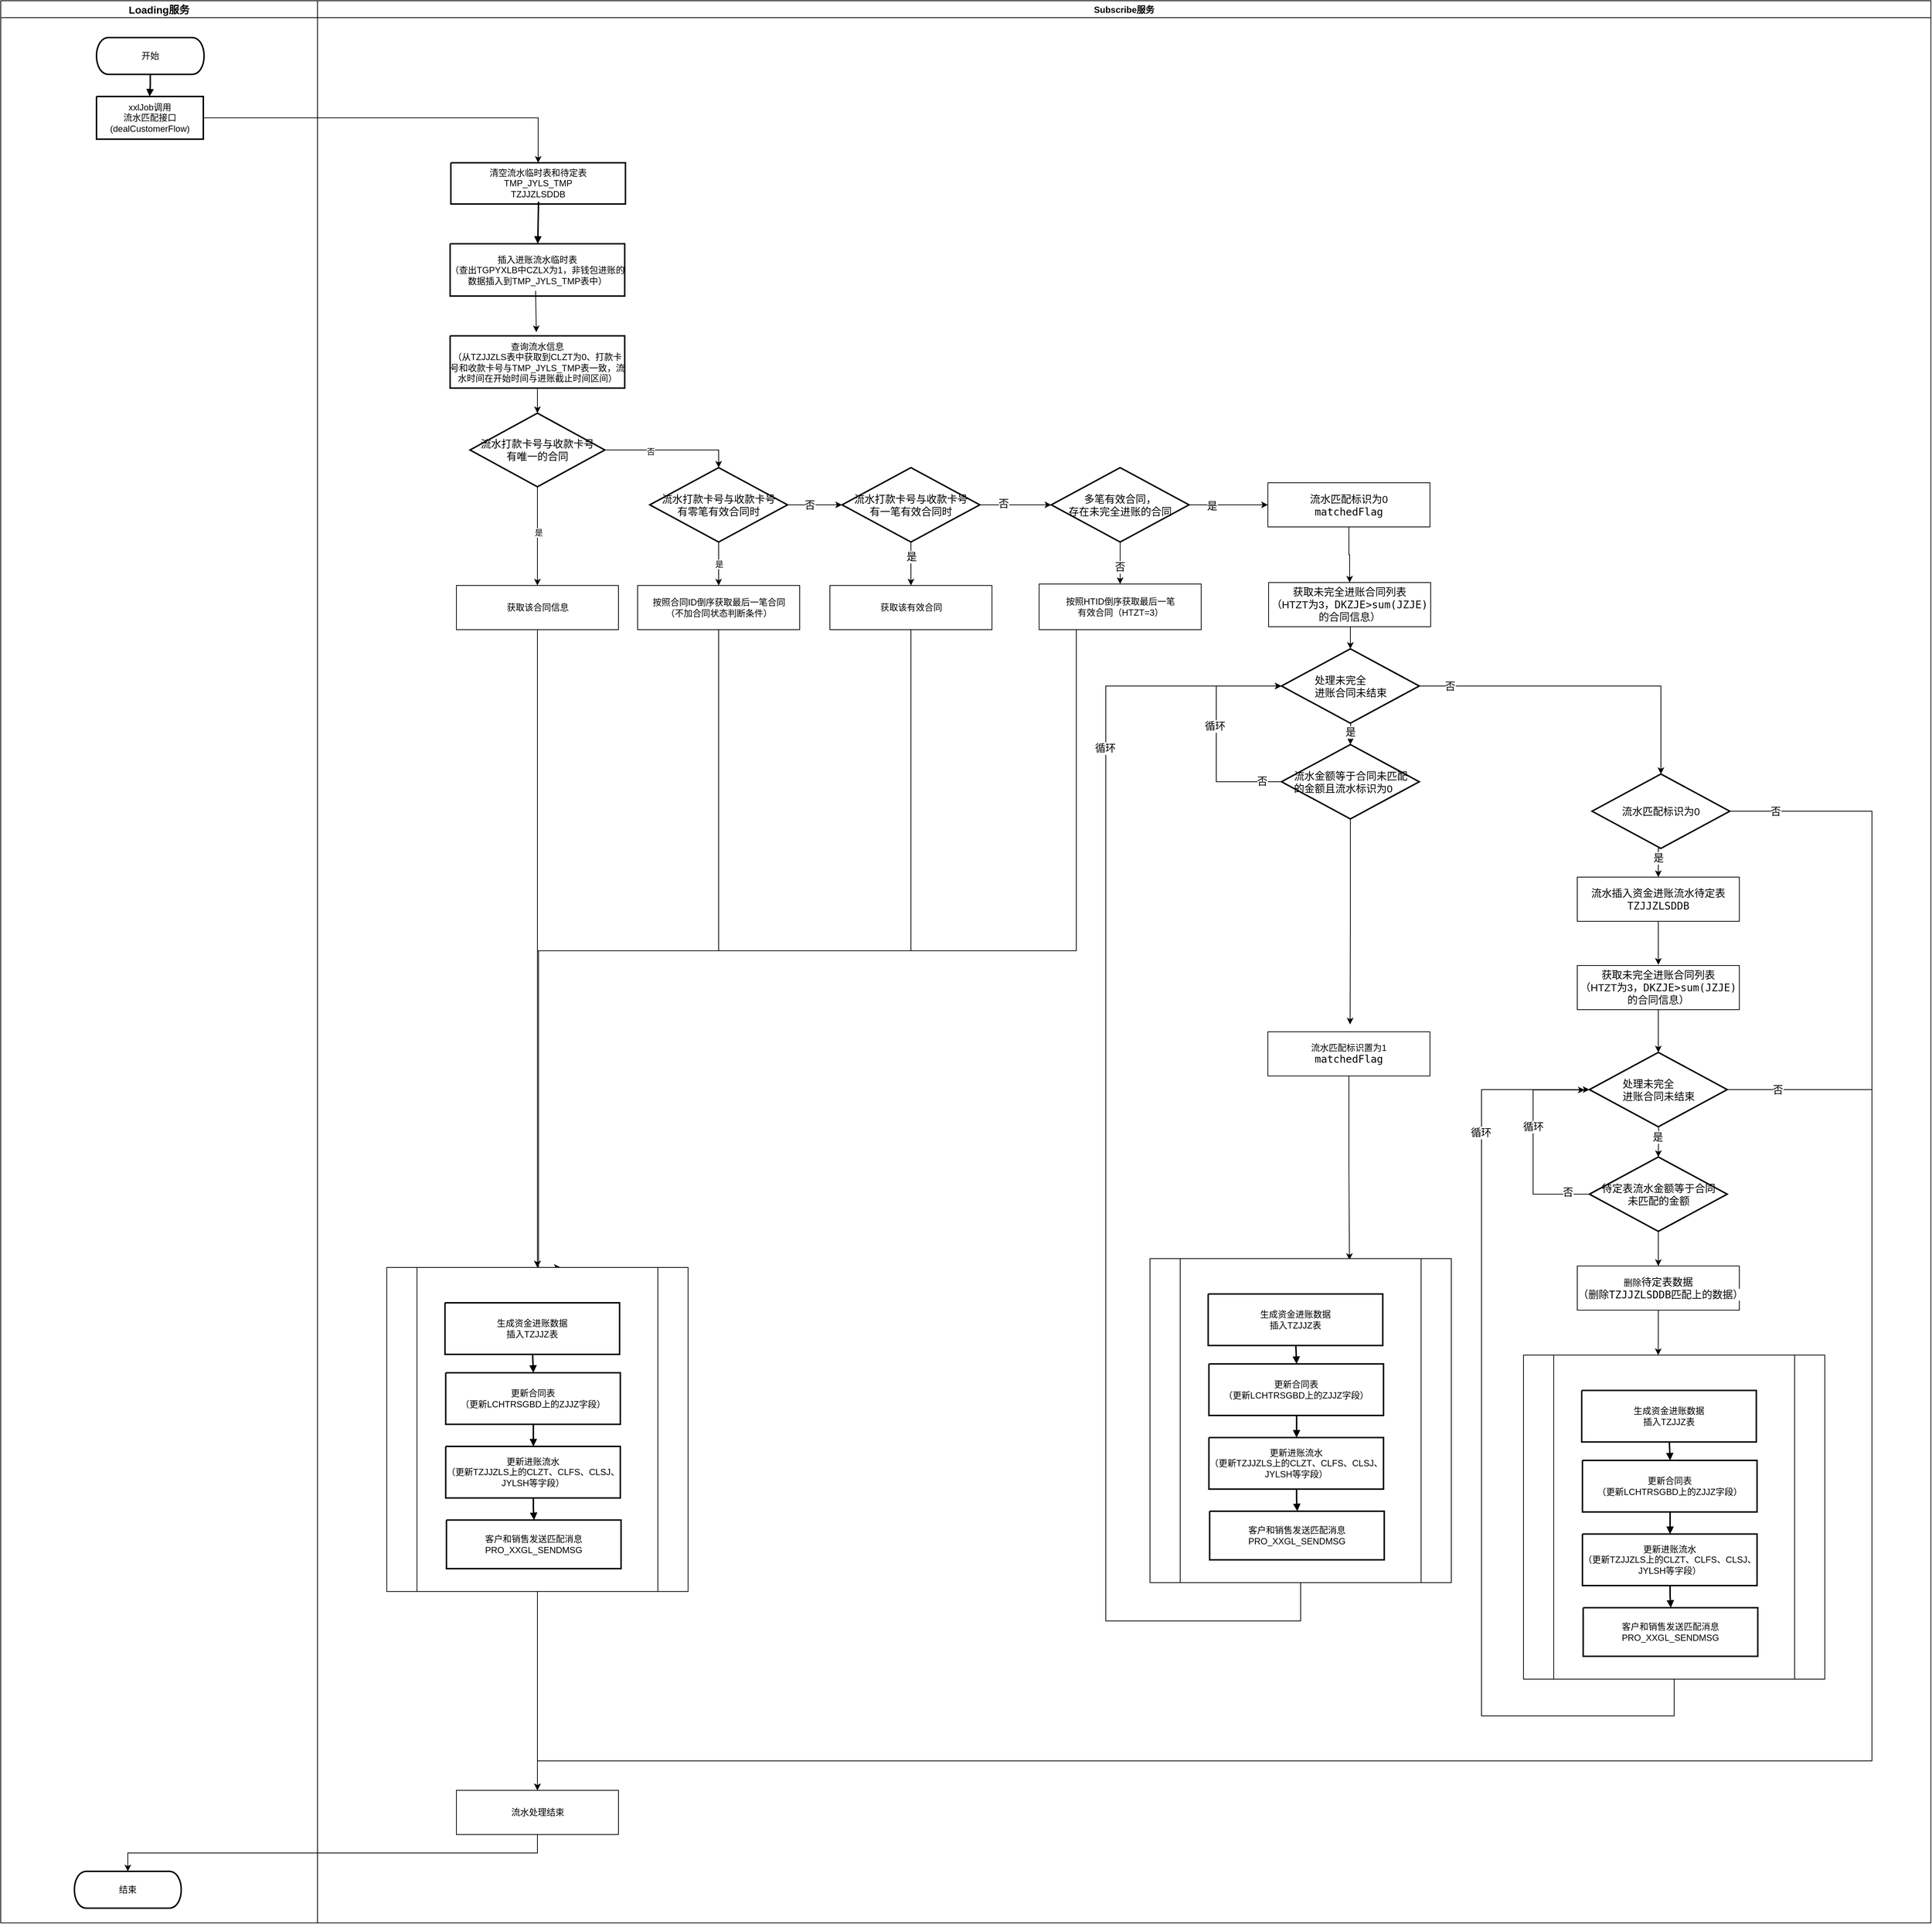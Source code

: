 <mxfile version="24.2.5" type="github">
  <diagram id="C5RBs43oDa-KdzZeNtuy" name="Page-1">
    <mxGraphModel dx="2150" dy="883" grid="1" gridSize="10" guides="1" tooltips="1" connect="1" arrows="1" fold="1" page="1" pageScale="1" pageWidth="827" pageHeight="1169" math="0" shadow="0">
      <root>
        <mxCell id="WIyWlLk6GJQsqaUBKTNV-0" />
        <mxCell id="WIyWlLk6GJQsqaUBKTNV-1" parent="WIyWlLk6GJQsqaUBKTNV-0" />
        <mxCell id="pQPHmSbJhxu7xn3oYJk7-114" style="edgeStyle=orthogonalEdgeStyle;rounded=0;orthogonalLoop=1;jettySize=auto;html=1;fontSize=14;entryX=0.5;entryY=0;entryDx=0;entryDy=0;entryPerimeter=0;exitX=1;exitY=0.5;exitDx=0;exitDy=0;exitPerimeter=0;" edge="1" parent="WIyWlLk6GJQsqaUBKTNV-1" source="pQPHmSbJhxu7xn3oYJk7-181" target="pQPHmSbJhxu7xn3oYJk7-179">
          <mxGeometry relative="1" as="geometry">
            <mxPoint x="1289.0" y="1860" as="targetPoint" />
          </mxGeometry>
        </mxCell>
        <mxCell id="pQPHmSbJhxu7xn3oYJk7-115" value="否" style="edgeLabel;html=1;align=center;verticalAlign=middle;resizable=0;points=[];fontSize=14;" vertex="1" connectable="0" parent="pQPHmSbJhxu7xn3oYJk7-114">
          <mxGeometry x="-0.815" relative="1" as="geometry">
            <mxPoint as="offset" />
          </mxGeometry>
        </mxCell>
        <mxCell id="pQPHmSbJhxu7xn3oYJk7-116" value="Subscribe服务" style="swimlane;" vertex="1" parent="WIyWlLk6GJQsqaUBKTNV-1">
          <mxGeometry x="430" y="140" width="2190" height="2610" as="geometry" />
        </mxCell>
        <UserObject label="&lt;div style=&quot;font-size: 1px&quot;&gt;&lt;p style=&quot;text-align: center ; margin-left: 0 ; margin-right: 0 ; margin-top: 0px ; margin-bottom: 0px ; text-indent: 0 ; vertical-align: middle ; direction: ltr&quot;&gt;&lt;span style=&quot;font-size: 12px ; letter-spacing: 0px&quot;&gt;查询流水信息&lt;/span&gt;&lt;br&gt;&lt;/p&gt;&lt;p style=&quot;text-align: center ; margin-left: 0 ; margin-right: 0 ; margin-top: 0px ; margin-bottom: 0px ; text-indent: 0 ; vertical-align: middle ; direction: ltr&quot;&gt;&lt;span style=&quot;font-size: 12px ; letter-spacing: 0px&quot;&gt;（从TZJJZLS表中获取到CLZT为0、打款卡号和收款卡号与&lt;/span&gt;&lt;span style=&quot;font-size: 12px&quot;&gt;TMP_JYLS_TMP表一致，流水时间在开始时间与进账截止时间区间）&lt;/span&gt;&lt;/p&gt;&lt;/div&gt;" tags="Background" id="pQPHmSbJhxu7xn3oYJk7-117">
          <mxCell style="verticalAlign=middle;align=center;overflow=width;vsdxID=10;fillColor=#FFFFFF;gradientColor=none;shape=stencil(nZBRDoQgDERP03+WHsHFe5iISyOCQdT19kIaIxq//Jtp3zTpAFaTaUYNUkwx+F6v1EYD+AUpyRkdKCYFqACrzgf9C352LfuxyWRWg1/yhT/nRE5IsZWuZtCSK8CPeI0e/hF+jV7AJM4PO7KWCyr390bSiNtEtQM=);strokeColor=#000000;strokeWidth=2;spacingTop=-3;spacingBottom=-3;spacingLeft=-3;spacingRight=-3;points=[];labelBackgroundColor=none;rounded=0;html=1;whiteSpace=wrap;" vertex="1" parent="pQPHmSbJhxu7xn3oYJk7-116">
            <mxGeometry x="180" y="455" width="237" height="71" as="geometry" />
          </mxCell>
        </UserObject>
        <UserObject label="&lt;div style=&quot;font-size: 1px&quot;&gt;&lt;p style=&quot;text-align: center ; margin-left: 0 ; margin-right: 0 ; margin-top: 0px ; margin-bottom: 0px ; text-indent: 0 ; vertical-align: middle ; direction: ltr&quot;&gt;&lt;font style=&quot;font-size: 12px ; color: #000000 ; direction: ltr ; letter-spacing: 0px ; line-height: 120% ; opacity: 1&quot;&gt;插入进账流水临时表&lt;br&gt;&lt;/font&gt;&lt;font style=&quot;font-size: 12px ; color: #000000 ; direction: ltr ; letter-spacing: 0px ; line-height: 120% ; opacity: 1&quot;&gt;（查出TGPYXLB中CZLX为1，非钱包进账的数据插入到&lt;/font&gt;&lt;span style=&quot;font-size: 12px&quot;&gt;TMP_JYLS_TMP表中&lt;/span&gt;&lt;span style=&quot;font-size: 12px ; letter-spacing: 0px&quot;&gt;）&lt;/span&gt;&lt;/p&gt;&lt;/div&gt;" tags="Background" id="pQPHmSbJhxu7xn3oYJk7-118">
          <mxCell style="verticalAlign=middle;align=center;overflow=width;vsdxID=10;fillColor=#FFFFFF;gradientColor=none;shape=stencil(nZBRDoQgDERP03+WHsHFe5iISyOCQdT19kIaIxq//Jtp3zTpAFaTaUYNUkwx+F6v1EYD+AUpyRkdKCYFqACrzgf9C352LfuxyWRWg1/yhT/nRE5IsZWuZtCSK8CPeI0e/hF+jV7AJM4PO7KWCyr390bSiNtEtQM=);strokeColor=#000000;strokeWidth=2;spacingTop=-3;spacingBottom=-3;spacingLeft=-3;spacingRight=-3;points=[];labelBackgroundColor=none;rounded=0;html=1;whiteSpace=wrap;" vertex="1" parent="pQPHmSbJhxu7xn3oYJk7-116">
            <mxGeometry x="180" y="330" width="237" height="71" as="geometry" />
          </mxCell>
        </UserObject>
        <mxCell id="pQPHmSbJhxu7xn3oYJk7-119" value="流水匹配标识置为1&lt;br&gt;&lt;div style=&quot;background-color: rgb(255 , 255 , 255) ; color: rgb(8 , 8 , 8) ; font-family: &amp;#34;jetbrains mono&amp;#34; , monospace ; font-size: 10.5pt&quot;&gt;&lt;span style=&quot;color: #000000&quot;&gt;matchedFlag&lt;/span&gt;&lt;/div&gt;" style="rounded=0;whiteSpace=wrap;html=1;" vertex="1" parent="pQPHmSbJhxu7xn3oYJk7-116">
          <mxGeometry x="1290" y="1400" width="220" height="60" as="geometry" />
        </mxCell>
        <mxCell id="pQPHmSbJhxu7xn3oYJk7-120" style="edgeStyle=orthogonalEdgeStyle;rounded=0;orthogonalLoop=1;jettySize=auto;html=1;entryX=0.5;entryY=0;entryDx=0;entryDy=0;" edge="1" parent="pQPHmSbJhxu7xn3oYJk7-116" source="pQPHmSbJhxu7xn3oYJk7-121" target="pQPHmSbJhxu7xn3oYJk7-122">
          <mxGeometry relative="1" as="geometry" />
        </mxCell>
        <mxCell id="pQPHmSbJhxu7xn3oYJk7-121" value="&lt;span style=&quot;font-size: 14px ; text-align: left&quot;&gt;流水匹配标识为0&lt;br&gt;&lt;/span&gt;&lt;div style=&quot;background-color: rgb(255 , 255 , 255) ; color: rgb(8 , 8 , 8) ; font-family: &amp;#34;jetbrains mono&amp;#34; , monospace ; font-size: 10.5pt&quot;&gt;&lt;span style=&quot;color: #000000&quot;&gt;matchedFlag&lt;/span&gt;&lt;/div&gt;" style="rounded=0;whiteSpace=wrap;html=1;" vertex="1" parent="pQPHmSbJhxu7xn3oYJk7-116">
          <mxGeometry x="1290" y="654.5" width="220" height="60" as="geometry" />
        </mxCell>
        <mxCell id="pQPHmSbJhxu7xn3oYJk7-122" value="&lt;span style=&quot;background-color: rgb(255 , 255 , 255)&quot;&gt;&lt;span style=&quot;font-size: 14px ; text-align: left&quot;&gt;获取未完全进账合同列表&lt;br&gt;（HTZT为3，&lt;/span&gt;&lt;span style=&quot;color: rgb(8 , 8 , 8) ; font-family: &amp;#34;jetbrains mono&amp;#34; , monospace ; font-size: 10.5pt&quot;&gt;DKZJE&amp;gt;sum(&lt;/span&gt;&lt;span style=&quot;color: rgb(8 , 8 , 8) ; font-family: &amp;#34;jetbrains mono&amp;#34; , monospace ; font-size: 10.5pt&quot;&gt;JZJE&lt;/span&gt;&lt;span style=&quot;color: rgb(8 , 8 , 8) ; font-family: &amp;#34;jetbrains mono&amp;#34; , monospace ; font-size: 10.5pt&quot;&gt;)的合同信息）&lt;/span&gt;&lt;/span&gt;" style="rounded=0;whiteSpace=wrap;html=1;" vertex="1" parent="pQPHmSbJhxu7xn3oYJk7-116">
          <mxGeometry x="1291" y="790" width="220" height="60" as="geometry" />
        </mxCell>
        <mxCell id="pQPHmSbJhxu7xn3oYJk7-123" value="&lt;span style=&quot;background-color: rgb(255 , 255 , 255)&quot;&gt;&lt;span style=&quot;font-size: 14px ; text-align: left&quot;&gt;获取未完全进账合同列表&lt;br&gt;&lt;/span&gt;&lt;span style=&quot;font-size: 14px ; text-align: left&quot;&gt;（HTZT为3，&lt;/span&gt;&lt;span style=&quot;color: rgb(8 , 8 , 8) ; font-family: &amp;#34;jetbrains mono&amp;#34; , monospace ; font-size: 10.5pt&quot;&gt;DKZJE&amp;gt;sum(&lt;/span&gt;&lt;span style=&quot;color: rgb(8 , 8 , 8) ; font-family: &amp;#34;jetbrains mono&amp;#34; , monospace ; font-size: 10.5pt&quot;&gt;JZJE&lt;/span&gt;&lt;span style=&quot;color: rgb(8 , 8 , 8) ; font-family: &amp;#34;jetbrains mono&amp;#34; , monospace ; font-size: 10.5pt&quot;&gt;)的合同信息）&lt;/span&gt;&lt;/span&gt;&lt;span style=&quot;font-size: 14px ; text-align: left&quot;&gt;&lt;br&gt;&lt;/span&gt;" style="rounded=0;whiteSpace=wrap;html=1;" vertex="1" parent="pQPHmSbJhxu7xn3oYJk7-116">
          <mxGeometry x="1710" y="1310" width="220" height="60" as="geometry" />
        </mxCell>
        <mxCell id="pQPHmSbJhxu7xn3oYJk7-124" value="流水处理结束" style="rounded=0;whiteSpace=wrap;html=1;" vertex="1" parent="pQPHmSbJhxu7xn3oYJk7-116">
          <mxGeometry x="188.5" y="2430" width="220" height="60" as="geometry" />
        </mxCell>
        <mxCell id="pQPHmSbJhxu7xn3oYJk7-125" value="&lt;div style=&quot;text-align: left;&quot;&gt;&lt;span style=&quot;font-size: 14px;&quot;&gt;待定表流水金额等于&lt;/span&gt;&lt;span style=&quot;font-size: 14px; background-color: initial;&quot;&gt;合同&lt;/span&gt;&lt;/div&gt;&lt;div style=&quot;&quot;&gt;&lt;span style=&quot;font-size: 14px; background-color: initial;&quot;&gt;未匹配的金额&lt;/span&gt;&lt;/div&gt;" style="strokeWidth=2;html=1;shape=mxgraph.flowchart.decision;whiteSpace=wrap;" vertex="1" parent="pQPHmSbJhxu7xn3oYJk7-116">
          <mxGeometry x="1726.5" y="1570" width="187" height="101" as="geometry" />
        </mxCell>
        <mxCell id="pQPHmSbJhxu7xn3oYJk7-126" value="&lt;span style=&quot;font-size: 14px ; text-align: left&quot;&gt;流水打款卡号与收款卡号&lt;/span&gt;&lt;div&gt;&lt;span style=&quot;font-size: 14px ; text-align: left&quot;&gt;有唯一的合同&lt;/span&gt;&lt;/div&gt;" style="strokeWidth=2;html=1;shape=mxgraph.flowchart.decision;whiteSpace=wrap;" vertex="1" parent="WIyWlLk6GJQsqaUBKTNV-1">
          <mxGeometry x="637" y="700" width="183" height="100" as="geometry" />
        </mxCell>
        <mxCell id="pQPHmSbJhxu7xn3oYJk7-127" value="是" style="edgeStyle=orthogonalEdgeStyle;rounded=0;orthogonalLoop=1;jettySize=auto;html=1;exitX=0.5;exitY=1;exitDx=0;exitDy=0;exitPerimeter=0;entryX=0.5;entryY=0;entryDx=0;entryDy=0;" edge="1" parent="WIyWlLk6GJQsqaUBKTNV-1" source="pQPHmSbJhxu7xn3oYJk7-130" target="pQPHmSbJhxu7xn3oYJk7-141">
          <mxGeometry relative="1" as="geometry" />
        </mxCell>
        <mxCell id="pQPHmSbJhxu7xn3oYJk7-128" style="edgeStyle=orthogonalEdgeStyle;rounded=0;orthogonalLoop=1;jettySize=auto;html=1;exitX=1;exitY=0.5;exitDx=0;exitDy=0;exitPerimeter=0;" edge="1" parent="WIyWlLk6GJQsqaUBKTNV-1" source="pQPHmSbJhxu7xn3oYJk7-130" target="pQPHmSbJhxu7xn3oYJk7-135">
          <mxGeometry relative="1" as="geometry" />
        </mxCell>
        <mxCell id="pQPHmSbJhxu7xn3oYJk7-129" value="否" style="edgeLabel;html=1;align=center;verticalAlign=middle;resizable=0;points=[];fontSize=14;" vertex="1" connectable="0" parent="pQPHmSbJhxu7xn3oYJk7-128">
          <mxGeometry x="-0.202" relative="1" as="geometry">
            <mxPoint as="offset" />
          </mxGeometry>
        </mxCell>
        <mxCell id="pQPHmSbJhxu7xn3oYJk7-130" value="&lt;span style=&quot;font-size: 14px ; text-align: left&quot;&gt;流水打款卡号与收款卡号&lt;/span&gt;&lt;span style=&quot;font-size: 14px ; text-align: left&quot;&gt;&lt;br&gt;有零笔有效合同时&lt;/span&gt;" style="strokeWidth=2;html=1;shape=mxgraph.flowchart.decision;whiteSpace=wrap;" vertex="1" parent="WIyWlLk6GJQsqaUBKTNV-1">
          <mxGeometry x="881" y="774" width="187" height="101" as="geometry" />
        </mxCell>
        <mxCell id="pQPHmSbJhxu7xn3oYJk7-131" style="edgeStyle=orthogonalEdgeStyle;rounded=0;orthogonalLoop=1;jettySize=auto;html=1;exitX=0.5;exitY=1;exitDx=0;exitDy=0;exitPerimeter=0;entryX=0.5;entryY=0;entryDx=0;entryDy=0;" edge="1" parent="WIyWlLk6GJQsqaUBKTNV-1" source="pQPHmSbJhxu7xn3oYJk7-135" target="pQPHmSbJhxu7xn3oYJk7-143">
          <mxGeometry relative="1" as="geometry" />
        </mxCell>
        <mxCell id="pQPHmSbJhxu7xn3oYJk7-132" value="是" style="edgeLabel;html=1;align=center;verticalAlign=middle;resizable=0;points=[];fontSize=14;" vertex="1" connectable="0" parent="pQPHmSbJhxu7xn3oYJk7-131">
          <mxGeometry x="-0.33" relative="1" as="geometry">
            <mxPoint as="offset" />
          </mxGeometry>
        </mxCell>
        <mxCell id="pQPHmSbJhxu7xn3oYJk7-133" style="edgeStyle=orthogonalEdgeStyle;rounded=0;orthogonalLoop=1;jettySize=auto;html=1;exitX=1;exitY=0.5;exitDx=0;exitDy=0;exitPerimeter=0;entryX=0;entryY=0.5;entryDx=0;entryDy=0;entryPerimeter=0;" edge="1" parent="WIyWlLk6GJQsqaUBKTNV-1" source="pQPHmSbJhxu7xn3oYJk7-135" target="pQPHmSbJhxu7xn3oYJk7-148">
          <mxGeometry relative="1" as="geometry" />
        </mxCell>
        <mxCell id="pQPHmSbJhxu7xn3oYJk7-134" value="否" style="edgeLabel;html=1;align=center;verticalAlign=middle;resizable=0;points=[];fontSize=14;" vertex="1" connectable="0" parent="pQPHmSbJhxu7xn3oYJk7-133">
          <mxGeometry x="-0.345" y="2" relative="1" as="geometry">
            <mxPoint as="offset" />
          </mxGeometry>
        </mxCell>
        <mxCell id="pQPHmSbJhxu7xn3oYJk7-135" value="&lt;span style=&quot;font-size: 14px ; text-align: left&quot;&gt;流水打款卡号与收款卡号&lt;/span&gt;&lt;span style=&quot;font-size: 14px ; text-align: left&quot;&gt;&lt;br&gt;有一笔有效合同时&lt;/span&gt;" style="strokeWidth=2;html=1;shape=mxgraph.flowchart.decision;whiteSpace=wrap;" vertex="1" parent="WIyWlLk6GJQsqaUBKTNV-1">
          <mxGeometry x="1142" y="774" width="187" height="101" as="geometry" />
        </mxCell>
        <mxCell id="pQPHmSbJhxu7xn3oYJk7-136" style="edgeStyle=orthogonalEdgeStyle;rounded=0;orthogonalLoop=1;jettySize=auto;html=1;exitX=1;exitY=0.5;exitDx=0;exitDy=0;exitPerimeter=0;entryX=0.5;entryY=0;entryDx=0;entryDy=0;entryPerimeter=0;" edge="1" parent="WIyWlLk6GJQsqaUBKTNV-1" source="pQPHmSbJhxu7xn3oYJk7-126" target="pQPHmSbJhxu7xn3oYJk7-130">
          <mxGeometry relative="1" as="geometry" />
        </mxCell>
        <mxCell id="pQPHmSbJhxu7xn3oYJk7-137" value="否" style="edgeLabel;html=1;align=center;verticalAlign=middle;resizable=0;points=[];" vertex="1" connectable="0" parent="pQPHmSbJhxu7xn3oYJk7-136">
          <mxGeometry x="-0.304" y="-2" relative="1" as="geometry">
            <mxPoint as="offset" />
          </mxGeometry>
        </mxCell>
        <mxCell id="pQPHmSbJhxu7xn3oYJk7-138" style="edgeStyle=orthogonalEdgeStyle;rounded=0;orthogonalLoop=1;jettySize=auto;html=1;fontSize=14;" edge="1" parent="WIyWlLk6GJQsqaUBKTNV-1" source="pQPHmSbJhxu7xn3oYJk7-139" target="pQPHmSbJhxu7xn3oYJk7-193">
          <mxGeometry relative="1" as="geometry" />
        </mxCell>
        <mxCell id="pQPHmSbJhxu7xn3oYJk7-139" value="获取该合同信息" style="rounded=0;whiteSpace=wrap;html=1;" vertex="1" parent="WIyWlLk6GJQsqaUBKTNV-1">
          <mxGeometry x="618.5" y="934" width="220" height="60" as="geometry" />
        </mxCell>
        <mxCell id="pQPHmSbJhxu7xn3oYJk7-140" style="edgeStyle=orthogonalEdgeStyle;rounded=0;orthogonalLoop=1;jettySize=auto;html=1;exitX=0.5;exitY=1;exitDx=0;exitDy=0;entryX=0.5;entryY=0;entryDx=0;entryDy=0;fontSize=14;" edge="1" parent="WIyWlLk6GJQsqaUBKTNV-1" source="pQPHmSbJhxu7xn3oYJk7-141" target="pQPHmSbJhxu7xn3oYJk7-193">
          <mxGeometry relative="1" as="geometry">
            <Array as="points">
              <mxPoint x="975" y="1430" />
              <mxPoint x="729" y="1430" />
            </Array>
          </mxGeometry>
        </mxCell>
        <mxCell id="pQPHmSbJhxu7xn3oYJk7-141" value="按照合同ID倒序获取最后一笔合同&lt;br&gt;（不加合同状态判断条件）" style="rounded=0;whiteSpace=wrap;html=1;" vertex="1" parent="WIyWlLk6GJQsqaUBKTNV-1">
          <mxGeometry x="864.5" y="934" width="220" height="60" as="geometry" />
        </mxCell>
        <mxCell id="pQPHmSbJhxu7xn3oYJk7-142" style="edgeStyle=orthogonalEdgeStyle;rounded=0;orthogonalLoop=1;jettySize=auto;html=1;exitX=0.5;exitY=1;exitDx=0;exitDy=0;fontSize=14;" edge="1" parent="WIyWlLk6GJQsqaUBKTNV-1" source="pQPHmSbJhxu7xn3oYJk7-143">
          <mxGeometry relative="1" as="geometry">
            <mxPoint x="760" y="1860" as="targetPoint" />
            <Array as="points">
              <mxPoint x="1236" y="1430" />
              <mxPoint x="730" y="1430" />
              <mxPoint x="730" y="1860" />
            </Array>
          </mxGeometry>
        </mxCell>
        <mxCell id="pQPHmSbJhxu7xn3oYJk7-143" value="获取该有效合同" style="rounded=0;whiteSpace=wrap;html=1;" vertex="1" parent="WIyWlLk6GJQsqaUBKTNV-1">
          <mxGeometry x="1125.5" y="934" width="220" height="60" as="geometry" />
        </mxCell>
        <mxCell id="pQPHmSbJhxu7xn3oYJk7-144" style="edgeStyle=orthogonalEdgeStyle;rounded=0;orthogonalLoop=1;jettySize=auto;html=1;exitX=0.5;exitY=1;exitDx=0;exitDy=0;exitPerimeter=0;entryX=0.5;entryY=0;entryDx=0;entryDy=0;" edge="1" parent="WIyWlLk6GJQsqaUBKTNV-1" source="pQPHmSbJhxu7xn3oYJk7-148" target="pQPHmSbJhxu7xn3oYJk7-166">
          <mxGeometry relative="1" as="geometry" />
        </mxCell>
        <mxCell id="pQPHmSbJhxu7xn3oYJk7-145" value="否" style="edgeLabel;html=1;align=center;verticalAlign=middle;resizable=0;points=[];fontSize=14;" vertex="1" connectable="0" parent="pQPHmSbJhxu7xn3oYJk7-144">
          <mxGeometry x="0.186" y="-1" relative="1" as="geometry">
            <mxPoint as="offset" />
          </mxGeometry>
        </mxCell>
        <mxCell id="pQPHmSbJhxu7xn3oYJk7-146" style="edgeStyle=orthogonalEdgeStyle;rounded=0;orthogonalLoop=1;jettySize=auto;html=1;exitX=1;exitY=0.5;exitDx=0;exitDy=0;exitPerimeter=0;fontSize=14;" edge="1" parent="WIyWlLk6GJQsqaUBKTNV-1" source="pQPHmSbJhxu7xn3oYJk7-148" target="pQPHmSbJhxu7xn3oYJk7-121">
          <mxGeometry relative="1" as="geometry" />
        </mxCell>
        <mxCell id="pQPHmSbJhxu7xn3oYJk7-147" value="是" style="edgeLabel;html=1;align=center;verticalAlign=middle;resizable=0;points=[];fontSize=14;" vertex="1" connectable="0" parent="pQPHmSbJhxu7xn3oYJk7-146">
          <mxGeometry x="-0.428" y="-1" relative="1" as="geometry">
            <mxPoint as="offset" />
          </mxGeometry>
        </mxCell>
        <mxCell id="pQPHmSbJhxu7xn3oYJk7-148" value="&lt;span style=&quot;font-size: 14px; text-align: left;&quot;&gt;多笔有效合同，&lt;/span&gt;&lt;div&gt;&lt;span style=&quot;font-size: 14px; text-align: left;&quot;&gt;存在未完全进账的合同&lt;/span&gt;&lt;/div&gt;" style="strokeWidth=2;html=1;shape=mxgraph.flowchart.decision;whiteSpace=wrap;" vertex="1" parent="WIyWlLk6GJQsqaUBKTNV-1">
          <mxGeometry x="1426" y="774" width="187" height="101" as="geometry" />
        </mxCell>
        <mxCell id="pQPHmSbJhxu7xn3oYJk7-149" style="edgeStyle=orthogonalEdgeStyle;rounded=0;orthogonalLoop=1;jettySize=auto;html=1;exitX=0.5;exitY=1;exitDx=0;exitDy=0;entryX=0.5;entryY=0;entryDx=0;entryDy=0;entryPerimeter=0;" edge="1" parent="WIyWlLk6GJQsqaUBKTNV-1" target="pQPHmSbJhxu7xn3oYJk7-157">
          <mxGeometry relative="1" as="geometry">
            <mxPoint x="1832" y="1099" as="sourcePoint" />
          </mxGeometry>
        </mxCell>
        <mxCell id="pQPHmSbJhxu7xn3oYJk7-150" value="是" style="edgeLabel;html=1;align=center;verticalAlign=middle;resizable=0;points=[];fontSize=14;" vertex="1" connectable="0" parent="pQPHmSbJhxu7xn3oYJk7-149">
          <mxGeometry x="0.32" relative="1" as="geometry">
            <mxPoint as="offset" />
          </mxGeometry>
        </mxCell>
        <mxCell id="pQPHmSbJhxu7xn3oYJk7-151" style="edgeStyle=orthogonalEdgeStyle;rounded=0;orthogonalLoop=1;jettySize=auto;html=1;entryX=0;entryY=0.5;entryDx=0;entryDy=0;fontSize=14;exitX=0.5;exitY=1;exitDx=0;exitDy=0;entryPerimeter=0;" edge="1" parent="WIyWlLk6GJQsqaUBKTNV-1" source="pQPHmSbJhxu7xn3oYJk7-183" target="pQPHmSbJhxu7xn3oYJk7-181">
          <mxGeometry relative="1" as="geometry">
            <mxPoint x="1832" y="1039" as="targetPoint" />
            <Array as="points">
              <mxPoint x="1765" y="2340" />
              <mxPoint x="1500" y="2340" />
              <mxPoint x="1500" y="1071" />
            </Array>
          </mxGeometry>
        </mxCell>
        <mxCell id="pQPHmSbJhxu7xn3oYJk7-152" value="&lt;span style=&quot;font-size: 14px&quot;&gt;循环&lt;/span&gt;" style="edgeLabel;html=1;align=center;verticalAlign=middle;resizable=0;points=[];" vertex="1" connectable="0" parent="pQPHmSbJhxu7xn3oYJk7-151">
          <mxGeometry x="0.646" y="1" relative="1" as="geometry">
            <mxPoint as="offset" />
          </mxGeometry>
        </mxCell>
        <mxCell id="pQPHmSbJhxu7xn3oYJk7-153" style="edgeStyle=orthogonalEdgeStyle;rounded=0;orthogonalLoop=1;jettySize=auto;html=1;entryX=0;entryY=0.5;entryDx=0;entryDy=0;fontSize=14;entryPerimeter=0;" edge="1" parent="WIyWlLk6GJQsqaUBKTNV-1" source="pQPHmSbJhxu7xn3oYJk7-157" target="pQPHmSbJhxu7xn3oYJk7-181">
          <mxGeometry relative="1" as="geometry">
            <mxPoint x="1832" y="1039" as="targetPoint" />
            <Array as="points">
              <mxPoint x="1650" y="1201" />
              <mxPoint x="1650" y="1071" />
            </Array>
          </mxGeometry>
        </mxCell>
        <mxCell id="pQPHmSbJhxu7xn3oYJk7-154" value="循环" style="edgeLabel;html=1;align=center;verticalAlign=middle;resizable=0;points=[];fontSize=14;" vertex="1" connectable="0" parent="pQPHmSbJhxu7xn3oYJk7-153">
          <mxGeometry x="0.07" y="2" relative="1" as="geometry">
            <mxPoint as="offset" />
          </mxGeometry>
        </mxCell>
        <mxCell id="pQPHmSbJhxu7xn3oYJk7-155" value="否" style="edgeLabel;html=1;align=center;verticalAlign=middle;resizable=0;points=[];fontSize=14;" vertex="1" connectable="0" parent="pQPHmSbJhxu7xn3oYJk7-153">
          <mxGeometry x="-0.825" y="-1" relative="1" as="geometry">
            <mxPoint as="offset" />
          </mxGeometry>
        </mxCell>
        <mxCell id="pQPHmSbJhxu7xn3oYJk7-156" style="edgeStyle=orthogonalEdgeStyle;rounded=0;orthogonalLoop=1;jettySize=auto;html=1;exitX=0.5;exitY=1;exitDx=0;exitDy=0;exitPerimeter=0;" edge="1" parent="WIyWlLk6GJQsqaUBKTNV-1" source="pQPHmSbJhxu7xn3oYJk7-157">
          <mxGeometry relative="1" as="geometry">
            <mxPoint x="1831.667" y="1530" as="targetPoint" />
          </mxGeometry>
        </mxCell>
        <mxCell id="pQPHmSbJhxu7xn3oYJk7-157" value="&lt;div style=&quot;text-align: left&quot;&gt;&lt;span style=&quot;font-size: 14px&quot;&gt;流水金额等于&lt;/span&gt;&lt;span style=&quot;font-size: 14px&quot;&gt;合同&lt;/span&gt;&lt;span style=&quot;font-size: 14px ; text-align: center&quot;&gt;未匹配&lt;/span&gt;&lt;/div&gt;&lt;div style=&quot;text-align: left&quot;&gt;&lt;span style=&quot;font-size: 14px ; text-align: center&quot;&gt;的金额且流水标识为0&lt;/span&gt;&lt;/div&gt;" style="strokeWidth=2;html=1;shape=mxgraph.flowchart.decision;whiteSpace=wrap;" vertex="1" parent="WIyWlLk6GJQsqaUBKTNV-1">
          <mxGeometry x="1738.5" y="1150" width="187" height="101" as="geometry" />
        </mxCell>
        <mxCell id="pQPHmSbJhxu7xn3oYJk7-158" style="edgeStyle=orthogonalEdgeStyle;rounded=0;orthogonalLoop=1;jettySize=auto;html=1;exitX=0;exitY=0.5;exitDx=0;exitDy=0;exitPerimeter=0;fontSize=14;" edge="1" parent="WIyWlLk6GJQsqaUBKTNV-1" source="pQPHmSbJhxu7xn3oYJk7-125">
          <mxGeometry relative="1" as="geometry">
            <mxPoint x="2150" y="1619" as="targetPoint" />
            <Array as="points">
              <mxPoint x="2080" y="1760" />
              <mxPoint x="2080" y="1619" />
            </Array>
          </mxGeometry>
        </mxCell>
        <mxCell id="pQPHmSbJhxu7xn3oYJk7-159" value="循环" style="edgeLabel;html=1;align=center;verticalAlign=middle;resizable=0;points=[];fontSize=14;" vertex="1" connectable="0" parent="pQPHmSbJhxu7xn3oYJk7-158">
          <mxGeometry x="0.17" relative="1" as="geometry">
            <mxPoint as="offset" />
          </mxGeometry>
        </mxCell>
        <mxCell id="pQPHmSbJhxu7xn3oYJk7-160" value="否" style="edgeLabel;html=1;align=center;verticalAlign=middle;resizable=0;points=[];fontSize=14;" vertex="1" connectable="0" parent="pQPHmSbJhxu7xn3oYJk7-158">
          <mxGeometry x="-0.794" y="-3" relative="1" as="geometry">
            <mxPoint as="offset" />
          </mxGeometry>
        </mxCell>
        <mxCell id="pQPHmSbJhxu7xn3oYJk7-161" style="edgeStyle=orthogonalEdgeStyle;rounded=0;orthogonalLoop=1;jettySize=auto;html=1;exitX=0.5;exitY=1;exitDx=0;exitDy=0;" edge="1" parent="WIyWlLk6GJQsqaUBKTNV-1" source="pQPHmSbJhxu7xn3oYJk7-162">
          <mxGeometry relative="1" as="geometry">
            <mxPoint x="2250" y="1449" as="targetPoint" />
          </mxGeometry>
        </mxCell>
        <mxCell id="pQPHmSbJhxu7xn3oYJk7-162" value="&lt;font style=&quot;font-size: 14px ; background-color: rgb(255 , 255 , 255)&quot;&gt;流水插入&lt;span style=&quot;text-align: left&quot;&gt;资金进账流水待定表&lt;br&gt;&lt;/span&gt;&lt;div style=&quot;color: rgb(8 , 8 , 8) ; font-family: &amp;#34;jetbrains mono&amp;#34; , monospace&quot;&gt;TZJJZLSDDB&lt;/div&gt;&lt;/font&gt;" style="rounded=0;whiteSpace=wrap;html=1;" vertex="1" parent="WIyWlLk6GJQsqaUBKTNV-1">
          <mxGeometry x="2140" y="1330" width="220" height="60" as="geometry" />
        </mxCell>
        <mxCell id="pQPHmSbJhxu7xn3oYJk7-163" style="edgeStyle=orthogonalEdgeStyle;rounded=0;orthogonalLoop=1;jettySize=auto;html=1;exitX=0.5;exitY=1;exitDx=0;exitDy=0;entryX=0.5;entryY=0;entryDx=0;entryDy=0;entryPerimeter=0;" edge="1" parent="WIyWlLk6GJQsqaUBKTNV-1" target="pQPHmSbJhxu7xn3oYJk7-125">
          <mxGeometry relative="1" as="geometry">
            <mxPoint x="2250" y="1638" as="sourcePoint" />
          </mxGeometry>
        </mxCell>
        <mxCell id="pQPHmSbJhxu7xn3oYJk7-164" value="是" style="edgeLabel;html=1;align=center;verticalAlign=middle;resizable=0;points=[];fontSize=14;" vertex="1" connectable="0" parent="pQPHmSbJhxu7xn3oYJk7-163">
          <mxGeometry x="0.259" y="-1" relative="1" as="geometry">
            <mxPoint as="offset" />
          </mxGeometry>
        </mxCell>
        <mxCell id="pQPHmSbJhxu7xn3oYJk7-165" style="edgeStyle=orthogonalEdgeStyle;rounded=0;orthogonalLoop=1;jettySize=auto;html=1;entryX=0.5;entryY=0;entryDx=0;entryDy=0;fontSize=14;" edge="1" parent="WIyWlLk6GJQsqaUBKTNV-1" source="pQPHmSbJhxu7xn3oYJk7-166" target="pQPHmSbJhxu7xn3oYJk7-193">
          <mxGeometry relative="1" as="geometry">
            <Array as="points">
              <mxPoint x="1460" y="1430" />
              <mxPoint x="729" y="1430" />
            </Array>
          </mxGeometry>
        </mxCell>
        <mxCell id="pQPHmSbJhxu7xn3oYJk7-166" value="按照HTID倒序获取最后一笔&lt;br&gt;有效合同（HTZT=3）" style="rounded=0;whiteSpace=wrap;html=1;" vertex="1" parent="WIyWlLk6GJQsqaUBKTNV-1">
          <mxGeometry x="1409.5" y="932" width="220" height="62" as="geometry" />
        </mxCell>
        <mxCell id="pQPHmSbJhxu7xn3oYJk7-167" style="edgeStyle=orthogonalEdgeStyle;rounded=0;orthogonalLoop=1;jettySize=auto;html=1;exitX=0.5;exitY=1;exitDx=0;exitDy=0;exitPerimeter=0;entryX=0.5;entryY=0;entryDx=0;entryDy=0;" edge="1" parent="WIyWlLk6GJQsqaUBKTNV-1" source="pQPHmSbJhxu7xn3oYJk7-126" target="pQPHmSbJhxu7xn3oYJk7-139">
          <mxGeometry relative="1" as="geometry">
            <mxPoint x="237" y="726" as="targetPoint" />
            <mxPoint x="237" y="686" as="sourcePoint" />
            <Array as="points" />
          </mxGeometry>
        </mxCell>
        <mxCell id="pQPHmSbJhxu7xn3oYJk7-168" value="是" style="edgeLabel;html=1;align=center;verticalAlign=middle;resizable=0;points=[];" vertex="1" connectable="0" parent="pQPHmSbJhxu7xn3oYJk7-167">
          <mxGeometry x="-0.084" y="1" relative="1" as="geometry">
            <mxPoint as="offset" />
          </mxGeometry>
        </mxCell>
        <UserObject label="&lt;div style=&quot;font-size: 1px&quot;&gt;&lt;p style=&quot;text-align:center;margin-left:0;margin-right:0;margin-top:0px;margin-bottom:0px;text-indent:0;vertical-align:middle;direction:ltr;&quot;&gt;&lt;font style=&quot;font-size:12px;font-family:0;color:#000000;direction:ltr;letter-spacing:0px;line-height:120%;opacity:1&quot;&gt;清空流水临时表和待定表&lt;br&gt;&lt;/font&gt;&lt;font style=&quot;font-size:12px;font-family:0;color:#000000;direction:ltr;letter-spacing:0px;line-height:120%;opacity:1&quot;&gt;TMP_JYLS_TMP&lt;br&gt;&lt;/font&gt;&lt;font style=&quot;font-size:12px;font-family:0;color:#000000;direction:ltr;letter-spacing:0px;line-height:120%;opacity:1&quot;&gt;TZJJZLSDDB&lt;br&gt;&lt;/font&gt;&lt;/p&gt;&lt;/div&gt;" tags="Background" id="pQPHmSbJhxu7xn3oYJk7-169">
          <mxCell style="verticalAlign=middle;align=center;overflow=width;vsdxID=8;fillColor=#FFFFFF;gradientColor=none;shape=stencil(nZBRDoQgDERP03+WHsHFe5iISyOCQdT19kIaIxq//Jtp3zTpAFaTaUYNUkwx+F6v1EYD+AUpyRkdKCYFqACrzgf9C352LfuxyWRWg1/yhT/nRE5IsZWuZtCSK8CPeI0e/hF+jV7AJM4PO7KWCyr390bSiNtEtQM=);strokeColor=#000000;strokeWidth=2;spacingTop=-3;spacingBottom=-3;spacingLeft=-3;spacingRight=-3;points=[];labelBackgroundColor=none;rounded=0;html=1;whiteSpace=wrap;" vertex="1" parent="WIyWlLk6GJQsqaUBKTNV-1">
            <mxGeometry x="611" y="360" width="237" height="56" as="geometry" />
          </mxCell>
        </UserObject>
        <UserObject label="" tags="Background" id="pQPHmSbJhxu7xn3oYJk7-170">
          <mxCell style="vsdxID=18;edgeStyle=none;startArrow=none;endArrow=block;startSize=5;endSize=5;strokeWidth=2;spacingTop=0;spacingBottom=0;spacingLeft=0;spacingRight=0;verticalAlign=middle;html=1;labelBackgroundColor=#ffffff;rounded=0;exitX=0.502;exitY=1;exitDx=0;exitDy=0;exitPerimeter=0;entryX=0.502;entryY=0;entryDx=0;entryDy=0;entryPerimeter=0;" edge="1" parent="WIyWlLk6GJQsqaUBKTNV-1" source="pQPHmSbJhxu7xn3oYJk7-169" target="pQPHmSbJhxu7xn3oYJk7-118">
            <mxGeometry relative="1" as="geometry">
              <mxPoint y="118" as="offset" />
              <Array as="points">
                <mxPoint x="730" y="412.9" />
                <mxPoint x="730" y="412.9" />
              </Array>
            </mxGeometry>
          </mxCell>
        </UserObject>
        <mxCell id="pQPHmSbJhxu7xn3oYJk7-171" style="edgeStyle=orthogonalEdgeStyle;rounded=0;orthogonalLoop=1;jettySize=auto;html=1;exitX=0.498;exitY=1.042;exitDx=0;exitDy=0;exitPerimeter=0;" edge="1" parent="WIyWlLk6GJQsqaUBKTNV-1">
          <mxGeometry relative="1" as="geometry">
            <mxPoint x="727" y="590" as="targetPoint" />
            <Array as="points">
              <mxPoint x="727" y="534" />
            </Array>
            <mxPoint x="726.026" y="533.982" as="sourcePoint" />
          </mxGeometry>
        </mxCell>
        <mxCell id="pQPHmSbJhxu7xn3oYJk7-172" style="edgeStyle=orthogonalEdgeStyle;rounded=0;orthogonalLoop=1;jettySize=auto;html=1;exitX=0.5;exitY=1;exitDx=0;exitDy=0;fontSize=14;" edge="1" parent="WIyWlLk6GJQsqaUBKTNV-1" source="pQPHmSbJhxu7xn3oYJk7-173">
          <mxGeometry relative="1" as="geometry">
            <mxPoint x="2249.857" y="1979" as="targetPoint" />
          </mxGeometry>
        </mxCell>
        <mxCell id="pQPHmSbJhxu7xn3oYJk7-173" value="删除&lt;span style=&quot;font-size: 14px ; text-align: left&quot;&gt;待定表数据&lt;br&gt;&lt;/span&gt;&lt;div style=&quot;color: rgb(8 , 8 , 8) ; font-family: &amp;#34;jetbrains mono&amp;#34; , monospace ; font-size: 10.5pt&quot;&gt;&lt;span style=&quot;background-color: rgb(255 , 255 , 255)&quot;&gt;（删除TZJJZLSDDB匹配上的数据）&lt;/span&gt;&lt;/div&gt;" style="rounded=0;whiteSpace=wrap;html=1;" vertex="1" parent="WIyWlLk6GJQsqaUBKTNV-1">
          <mxGeometry x="2140" y="1858" width="220" height="60" as="geometry" />
        </mxCell>
        <mxCell id="pQPHmSbJhxu7xn3oYJk7-174" style="edgeStyle=orthogonalEdgeStyle;rounded=0;orthogonalLoop=1;jettySize=auto;html=1;exitX=0.5;exitY=1;exitDx=0;exitDy=0;exitPerimeter=0;entryX=0.5;entryY=0;entryDx=0;entryDy=0;" edge="1" parent="WIyWlLk6GJQsqaUBKTNV-1" source="pQPHmSbJhxu7xn3oYJk7-125" target="pQPHmSbJhxu7xn3oYJk7-173">
          <mxGeometry relative="1" as="geometry" />
        </mxCell>
        <mxCell id="pQPHmSbJhxu7xn3oYJk7-175" style="edgeStyle=orthogonalEdgeStyle;rounded=0;orthogonalLoop=1;jettySize=auto;html=1;exitX=0.5;exitY=1;exitDx=0;exitDy=0;exitPerimeter=0;entryX=0.5;entryY=0;entryDx=0;entryDy=0;fontSize=14;" edge="1" parent="WIyWlLk6GJQsqaUBKTNV-1" source="pQPHmSbJhxu7xn3oYJk7-179" target="pQPHmSbJhxu7xn3oYJk7-162">
          <mxGeometry relative="1" as="geometry" />
        </mxCell>
        <mxCell id="pQPHmSbJhxu7xn3oYJk7-176" value="是" style="edgeLabel;html=1;align=center;verticalAlign=middle;resizable=0;points=[];fontSize=14;" vertex="1" connectable="0" parent="pQPHmSbJhxu7xn3oYJk7-175">
          <mxGeometry x="-0.239" relative="1" as="geometry">
            <mxPoint as="offset" />
          </mxGeometry>
        </mxCell>
        <mxCell id="pQPHmSbJhxu7xn3oYJk7-177" style="edgeStyle=orthogonalEdgeStyle;rounded=0;orthogonalLoop=1;jettySize=auto;html=1;exitX=1;exitY=0.5;exitDx=0;exitDy=0;exitPerimeter=0;fontSize=14;entryX=0.5;entryY=0;entryDx=0;entryDy=0;" edge="1" parent="WIyWlLk6GJQsqaUBKTNV-1" source="pQPHmSbJhxu7xn3oYJk7-179" target="pQPHmSbJhxu7xn3oYJk7-124">
          <mxGeometry relative="1" as="geometry">
            <mxPoint x="190" y="2600" as="targetPoint" />
            <Array as="points">
              <mxPoint x="2540" y="1240" />
              <mxPoint x="2540" y="2530" />
              <mxPoint x="729" y="2530" />
            </Array>
          </mxGeometry>
        </mxCell>
        <mxCell id="pQPHmSbJhxu7xn3oYJk7-178" value="否" style="edgeLabel;html=1;align=center;verticalAlign=middle;resizable=0;points=[];fontSize=14;" vertex="1" connectable="0" parent="pQPHmSbJhxu7xn3oYJk7-177">
          <mxGeometry x="-0.963" relative="1" as="geometry">
            <mxPoint as="offset" />
          </mxGeometry>
        </mxCell>
        <mxCell id="pQPHmSbJhxu7xn3oYJk7-179" value="&lt;span style=&quot;font-size: 14px ; text-align: left&quot;&gt;流水匹配标识为0&lt;br&gt;&lt;/span&gt;" style="strokeWidth=2;html=1;shape=mxgraph.flowchart.decision;whiteSpace=wrap;" vertex="1" parent="WIyWlLk6GJQsqaUBKTNV-1">
          <mxGeometry x="2160" y="1190" width="187" height="101" as="geometry" />
        </mxCell>
        <mxCell id="pQPHmSbJhxu7xn3oYJk7-180" style="edgeStyle=orthogonalEdgeStyle;rounded=0;orthogonalLoop=1;jettySize=auto;html=1;entryX=0.662;entryY=0.004;entryDx=0;entryDy=0;fontSize=14;entryPerimeter=0;" edge="1" parent="WIyWlLk6GJQsqaUBKTNV-1" source="pQPHmSbJhxu7xn3oYJk7-119" target="pQPHmSbJhxu7xn3oYJk7-183">
          <mxGeometry relative="1" as="geometry" />
        </mxCell>
        <mxCell id="pQPHmSbJhxu7xn3oYJk7-181" value="&lt;div style=&quot;text-align: left&quot;&gt;&lt;div&gt;&lt;span style=&quot;font-size: 14px&quot;&gt;处理未完全&lt;/span&gt;&lt;/div&gt;&lt;div&gt;&lt;span style=&quot;font-size: 14px&quot;&gt;进账合同未&lt;/span&gt;&lt;span style=&quot;font-size: 14px&quot;&gt;结束&lt;/span&gt;&lt;/div&gt;&lt;/div&gt;" style="strokeWidth=2;html=1;shape=mxgraph.flowchart.decision;whiteSpace=wrap;" vertex="1" parent="WIyWlLk6GJQsqaUBKTNV-1">
          <mxGeometry x="1738.5" y="1020" width="187" height="101" as="geometry" />
        </mxCell>
        <mxCell id="pQPHmSbJhxu7xn3oYJk7-182" value="" style="group" vertex="1" connectable="0" parent="WIyWlLk6GJQsqaUBKTNV-1">
          <mxGeometry x="1560" y="1848" width="409" height="440" as="geometry" />
        </mxCell>
        <mxCell id="pQPHmSbJhxu7xn3oYJk7-183" value="" style="shape=process;whiteSpace=wrap;html=1;backgroundOutline=1;fontSize=14;" vertex="1" parent="pQPHmSbJhxu7xn3oYJk7-182">
          <mxGeometry width="409" height="440" as="geometry" />
        </mxCell>
        <UserObject label="&lt;div style=&quot;font-size: 1px&quot;&gt;&lt;p style=&quot;text-align:center;margin-left:0;margin-right:0;margin-top:0px;margin-bottom:0px;text-indent:0;vertical-align:middle;direction:ltr;&quot;&gt;&lt;font style=&quot;font-size:12px;font-family:0;color:#000000;direction:ltr;letter-spacing:0px;line-height:120%;opacity:1&quot;&gt;生成资金进账数据&lt;br/&gt;&lt;/font&gt;&lt;font style=&quot;font-size:12px;font-family:0;color:#000000;direction:ltr;letter-spacing:0px;line-height:120%;opacity:1&quot;&gt;插入TZJJZ表&lt;/font&gt;&lt;/p&gt;&lt;/div&gt;" tags="Background" id="pQPHmSbJhxu7xn3oYJk7-184">
          <mxCell style="verticalAlign=middle;align=center;overflow=width;vsdxID=14;fillColor=#FFFFFF;gradientColor=none;shape=stencil(nZBRDoQgDERP03+WHsHFe5iISyOCQdT19kIaIxq//Jtp3zTpAFaTaUYNUkwx+F6v1EYD+AUpyRkdKCYFqACrzgf9C352LfuxyWRWg1/yhT/nRE5IsZWuZtCSK8CPeI0e/hF+jV7AJM4PO7KWCyr390bSiNtEtQM=);strokeColor=#000000;strokeWidth=2;spacingTop=-3;spacingBottom=-3;spacingLeft=-3;spacingRight=-3;points=[];labelBackgroundColor=none;rounded=0;html=1;whiteSpace=wrap;" vertex="1" parent="pQPHmSbJhxu7xn3oYJk7-182">
            <mxGeometry x="79" y="48" width="237" height="70" as="geometry" />
          </mxCell>
        </UserObject>
        <UserObject label="&lt;div style=&quot;font-size: 1px&quot;&gt;&lt;p style=&quot;text-align:center;margin-left:0;margin-right:0;margin-top:0px;margin-bottom:0px;text-indent:0;vertical-align:middle;direction:ltr;&quot;&gt;&lt;font style=&quot;font-size:12px;font-family:0;color:#000000;direction:ltr;letter-spacing:0px;line-height:120%;opacity:1&quot;&gt;客户和销售发送匹配消息&lt;br/&gt;&lt;/font&gt;&lt;font style=&quot;font-size:12px;font-family:0;color:#000000;direction:ltr;letter-spacing:0px;line-height:120%;opacity:1&quot;&gt;PRO_XXGL_SENDMSG&lt;br/&gt;&lt;/font&gt;&lt;/p&gt;&lt;/div&gt;" tags="Background" id="pQPHmSbJhxu7xn3oYJk7-185">
          <mxCell style="verticalAlign=middle;align=center;overflow=width;vsdxID=12;fillColor=#FFFFFF;gradientColor=none;shape=stencil(nZBRDoQgDERP03+WHsHFe5iISyOCQdT19kIaIxq//Jtp3zTpAFaTaUYNUkwx+F6v1EYD+AUpyRkdKCYFqACrzgf9C352LfuxyWRWg1/yhT/nRE5IsZWuZtCSK8CPeI0e/hF+jV7AJM4PO7KWCyr390bSiNtEtQM=);strokeColor=#000000;strokeWidth=2;spacingTop=-3;spacingBottom=-3;spacingLeft=-3;spacingRight=-3;points=[];labelBackgroundColor=none;rounded=0;html=1;whiteSpace=wrap;" vertex="1" parent="pQPHmSbJhxu7xn3oYJk7-182">
            <mxGeometry x="81" y="343" width="237" height="66" as="geometry" />
          </mxCell>
        </UserObject>
        <UserObject label="&lt;div style=&quot;font-size: 1px&quot;&gt;&lt;p style=&quot;text-align:center;margin-left:0;margin-right:0;margin-top:0px;margin-bottom:0px;text-indent:0;vertical-align:middle;direction:ltr;&quot;&gt;&lt;font style=&quot;font-size:12px;font-family:0;color:#000000;direction:ltr;letter-spacing:0px;line-height:120%;opacity:1&quot;&gt;更新合同表&lt;br/&gt;&lt;/font&gt;&lt;font style=&quot;font-size:12px;font-family:0;color:#000000;direction:ltr;letter-spacing:0px;line-height:120%;opacity:1&quot;&gt;（更新LCHTRSGBD上的ZJJZ字段）&lt;/font&gt;&lt;/p&gt;&lt;/div&gt;" tags="Background" id="pQPHmSbJhxu7xn3oYJk7-186">
          <mxCell style="verticalAlign=middle;align=center;overflow=width;vsdxID=15;fillColor=#FFFFFF;gradientColor=none;shape=stencil(nZBRDoQgDERP03+WHsHFe5iISyOCQdT19kIaIxq//Jtp3zTpAFaTaUYNUkwx+F6v1EYD+AUpyRkdKCYFqACrzgf9C352LfuxyWRWg1/yhT/nRE5IsZWuZtCSK8CPeI0e/hF+jV7AJM4PO7KWCyr390bSiNtEtQM=);strokeColor=#000000;strokeWidth=2;spacingTop=-3;spacingBottom=-3;spacingLeft=-3;spacingRight=-3;points=[];labelBackgroundColor=none;rounded=0;html=1;whiteSpace=wrap;" vertex="1" parent="pQPHmSbJhxu7xn3oYJk7-182">
            <mxGeometry x="80" y="143" width="237" height="70" as="geometry" />
          </mxCell>
        </UserObject>
        <UserObject label="&lt;div style=&quot;font-size: 1px&quot;&gt;&lt;p style=&quot;text-align:center;margin-left:0;margin-right:0;margin-top:0px;margin-bottom:0px;text-indent:0;vertical-align:middle;direction:ltr;&quot;&gt;&lt;font style=&quot;font-size:12px;font-family:0;color:#000000;direction:ltr;letter-spacing:0px;line-height:120%;opacity:1&quot;&gt;更新进账流水&lt;br/&gt;&lt;/font&gt;&lt;font style=&quot;font-size:12px;font-family:0;color:#000000;direction:ltr;letter-spacing:0px;line-height:120%;opacity:1&quot;&gt;（更新TZJJZLS上的CLZT、CLFS、CLSJ、JYLSH等字段）&lt;/font&gt;&lt;/p&gt;&lt;/div&gt;" tags="Background" id="pQPHmSbJhxu7xn3oYJk7-187">
          <mxCell style="verticalAlign=middle;align=center;overflow=width;vsdxID=16;fillColor=#FFFFFF;gradientColor=none;shape=stencil(nZBRDoQgDERP03+WHsHFe5iISyOCQdT19kIaIxq//Jtp3zTpAFaTaUYNUkwx+F6v1EYD+AUpyRkdKCYFqACrzgf9C352LfuxyWRWg1/yhT/nRE5IsZWuZtCSK8CPeI0e/hF+jV7AJM4PO7KWCyr390bSiNtEtQM=);strokeColor=#000000;strokeWidth=2;spacingTop=-3;spacingBottom=-3;spacingLeft=-3;spacingRight=-3;points=[];labelBackgroundColor=none;rounded=0;html=1;whiteSpace=wrap;" vertex="1" parent="pQPHmSbJhxu7xn3oYJk7-182">
            <mxGeometry x="80" y="243" width="237" height="70" as="geometry" />
          </mxCell>
        </UserObject>
        <UserObject label="" tags="Background" id="pQPHmSbJhxu7xn3oYJk7-188">
          <mxCell style="vsdxID=23;edgeStyle=none;startArrow=none;endArrow=block;startSize=5;endSize=5;strokeWidth=2;spacingTop=0;spacingBottom=0;spacingLeft=0;spacingRight=0;verticalAlign=middle;html=1;labelBackgroundColor=#ffffff;rounded=0;exitX=0.502;exitY=1;exitDx=0;exitDy=0;exitPerimeter=0;entryX=0.502;entryY=0;entryDx=0;entryDy=0;entryPerimeter=0;" edge="1" parent="pQPHmSbJhxu7xn3oYJk7-182" source="pQPHmSbJhxu7xn3oYJk7-184" target="pQPHmSbJhxu7xn3oYJk7-186">
            <mxGeometry relative="1" as="geometry">
              <mxPoint y="116" as="offset" />
              <Array as="points" />
            </mxGeometry>
          </mxCell>
        </UserObject>
        <mxCell id="pQPHmSbJhxu7xn3oYJk7-189" vertex="1" parent="pQPHmSbJhxu7xn3oYJk7-182">
          <mxGeometry x="199" y="212" as="geometry" />
        </mxCell>
        <UserObject label="" tags="Background" id="pQPHmSbJhxu7xn3oYJk7-190">
          <mxCell style="vsdxID=24;edgeStyle=none;startArrow=none;endArrow=block;startSize=5;endSize=5;strokeWidth=2;spacingTop=0;spacingBottom=0;spacingLeft=0;spacingRight=0;verticalAlign=middle;html=1;labelBackgroundColor=#ffffff;rounded=0;entryX=0.502;entryY=0;entryDx=0;entryDy=0;entryPerimeter=0;" edge="1" parent="pQPHmSbJhxu7xn3oYJk7-182" source="pQPHmSbJhxu7xn3oYJk7-189" target="pQPHmSbJhxu7xn3oYJk7-187">
            <mxGeometry relative="1" as="geometry">
              <mxPoint y="117" as="offset" />
              <Array as="points">
                <mxPoint x="199" y="227.41" />
                <mxPoint x="199" y="227.41" />
              </Array>
            </mxGeometry>
          </mxCell>
        </UserObject>
        <UserObject label="" tags="Background" id="pQPHmSbJhxu7xn3oYJk7-191">
          <mxCell style="vsdxID=25;edgeStyle=none;startArrow=none;endArrow=block;startSize=5;endSize=5;strokeWidth=2;spacingTop=0;spacingBottom=0;spacingLeft=0;spacingRight=0;verticalAlign=middle;html=1;labelBackgroundColor=#ffffff;rounded=0;exitX=0.502;exitY=1;exitDx=0;exitDy=0;exitPerimeter=0;entryX=0.502;entryY=0;entryDx=0;entryDy=0;entryPerimeter=0;" edge="1" parent="pQPHmSbJhxu7xn3oYJk7-182" source="pQPHmSbJhxu7xn3oYJk7-187" target="pQPHmSbJhxu7xn3oYJk7-185">
            <mxGeometry relative="1" as="geometry">
              <mxPoint y="116" as="offset" />
              <Array as="points">
                <mxPoint x="199" y="327.89" />
                <mxPoint x="199" y="327.89" />
              </Array>
            </mxGeometry>
          </mxCell>
        </UserObject>
        <mxCell id="pQPHmSbJhxu7xn3oYJk7-192" value="" style="group" vertex="1" connectable="0" parent="WIyWlLk6GJQsqaUBKTNV-1">
          <mxGeometry x="524" y="1860" width="409" height="440" as="geometry" />
        </mxCell>
        <mxCell id="pQPHmSbJhxu7xn3oYJk7-193" value="" style="shape=process;whiteSpace=wrap;html=1;backgroundOutline=1;fontSize=14;" vertex="1" parent="pQPHmSbJhxu7xn3oYJk7-192">
          <mxGeometry width="409" height="440" as="geometry" />
        </mxCell>
        <UserObject label="&lt;div style=&quot;font-size: 1px&quot;&gt;&lt;p style=&quot;text-align:center;margin-left:0;margin-right:0;margin-top:0px;margin-bottom:0px;text-indent:0;vertical-align:middle;direction:ltr;&quot;&gt;&lt;font style=&quot;font-size:12px;font-family:0;color:#000000;direction:ltr;letter-spacing:0px;line-height:120%;opacity:1&quot;&gt;生成资金进账数据&lt;br/&gt;&lt;/font&gt;&lt;font style=&quot;font-size:12px;font-family:0;color:#000000;direction:ltr;letter-spacing:0px;line-height:120%;opacity:1&quot;&gt;插入TZJJZ表&lt;/font&gt;&lt;/p&gt;&lt;/div&gt;" tags="Background" id="pQPHmSbJhxu7xn3oYJk7-194">
          <mxCell style="verticalAlign=middle;align=center;overflow=width;vsdxID=14;fillColor=#FFFFFF;gradientColor=none;shape=stencil(nZBRDoQgDERP03+WHsHFe5iISyOCQdT19kIaIxq//Jtp3zTpAFaTaUYNUkwx+F6v1EYD+AUpyRkdKCYFqACrzgf9C352LfuxyWRWg1/yhT/nRE5IsZWuZtCSK8CPeI0e/hF+jV7AJM4PO7KWCyr390bSiNtEtQM=);strokeColor=#000000;strokeWidth=2;spacingTop=-3;spacingBottom=-3;spacingLeft=-3;spacingRight=-3;points=[];labelBackgroundColor=none;rounded=0;html=1;whiteSpace=wrap;" vertex="1" parent="pQPHmSbJhxu7xn3oYJk7-192">
            <mxGeometry x="79" y="48" width="237" height="70" as="geometry" />
          </mxCell>
        </UserObject>
        <UserObject label="&lt;div style=&quot;font-size: 1px&quot;&gt;&lt;p style=&quot;text-align:center;margin-left:0;margin-right:0;margin-top:0px;margin-bottom:0px;text-indent:0;vertical-align:middle;direction:ltr;&quot;&gt;&lt;font style=&quot;font-size:12px;font-family:0;color:#000000;direction:ltr;letter-spacing:0px;line-height:120%;opacity:1&quot;&gt;客户和销售发送匹配消息&lt;br/&gt;&lt;/font&gt;&lt;font style=&quot;font-size:12px;font-family:0;color:#000000;direction:ltr;letter-spacing:0px;line-height:120%;opacity:1&quot;&gt;PRO_XXGL_SENDMSG&lt;br/&gt;&lt;/font&gt;&lt;/p&gt;&lt;/div&gt;" tags="Background" id="pQPHmSbJhxu7xn3oYJk7-195">
          <mxCell style="verticalAlign=middle;align=center;overflow=width;vsdxID=12;fillColor=#FFFFFF;gradientColor=none;shape=stencil(nZBRDoQgDERP03+WHsHFe5iISyOCQdT19kIaIxq//Jtp3zTpAFaTaUYNUkwx+F6v1EYD+AUpyRkdKCYFqACrzgf9C352LfuxyWRWg1/yhT/nRE5IsZWuZtCSK8CPeI0e/hF+jV7AJM4PO7KWCyr390bSiNtEtQM=);strokeColor=#000000;strokeWidth=2;spacingTop=-3;spacingBottom=-3;spacingLeft=-3;spacingRight=-3;points=[];labelBackgroundColor=none;rounded=0;html=1;whiteSpace=wrap;" vertex="1" parent="pQPHmSbJhxu7xn3oYJk7-192">
            <mxGeometry x="81" y="343" width="237" height="66" as="geometry" />
          </mxCell>
        </UserObject>
        <UserObject label="&lt;div style=&quot;font-size: 1px&quot;&gt;&lt;p style=&quot;text-align:center;margin-left:0;margin-right:0;margin-top:0px;margin-bottom:0px;text-indent:0;vertical-align:middle;direction:ltr;&quot;&gt;&lt;font style=&quot;font-size:12px;font-family:0;color:#000000;direction:ltr;letter-spacing:0px;line-height:120%;opacity:1&quot;&gt;更新合同表&lt;br/&gt;&lt;/font&gt;&lt;font style=&quot;font-size:12px;font-family:0;color:#000000;direction:ltr;letter-spacing:0px;line-height:120%;opacity:1&quot;&gt;（更新LCHTRSGBD上的ZJJZ字段）&lt;/font&gt;&lt;/p&gt;&lt;/div&gt;" tags="Background" id="pQPHmSbJhxu7xn3oYJk7-196">
          <mxCell style="verticalAlign=middle;align=center;overflow=width;vsdxID=15;fillColor=#FFFFFF;gradientColor=none;shape=stencil(nZBRDoQgDERP03+WHsHFe5iISyOCQdT19kIaIxq//Jtp3zTpAFaTaUYNUkwx+F6v1EYD+AUpyRkdKCYFqACrzgf9C352LfuxyWRWg1/yhT/nRE5IsZWuZtCSK8CPeI0e/hF+jV7AJM4PO7KWCyr390bSiNtEtQM=);strokeColor=#000000;strokeWidth=2;spacingTop=-3;spacingBottom=-3;spacingLeft=-3;spacingRight=-3;points=[];labelBackgroundColor=none;rounded=0;html=1;whiteSpace=wrap;" vertex="1" parent="pQPHmSbJhxu7xn3oYJk7-192">
            <mxGeometry x="80" y="143" width="237" height="70" as="geometry" />
          </mxCell>
        </UserObject>
        <UserObject label="&lt;div style=&quot;font-size: 1px&quot;&gt;&lt;p style=&quot;text-align:center;margin-left:0;margin-right:0;margin-top:0px;margin-bottom:0px;text-indent:0;vertical-align:middle;direction:ltr;&quot;&gt;&lt;font style=&quot;font-size:12px;font-family:0;color:#000000;direction:ltr;letter-spacing:0px;line-height:120%;opacity:1&quot;&gt;更新进账流水&lt;br/&gt;&lt;/font&gt;&lt;font style=&quot;font-size:12px;font-family:0;color:#000000;direction:ltr;letter-spacing:0px;line-height:120%;opacity:1&quot;&gt;（更新TZJJZLS上的CLZT、CLFS、CLSJ、JYLSH等字段）&lt;/font&gt;&lt;/p&gt;&lt;/div&gt;" tags="Background" id="pQPHmSbJhxu7xn3oYJk7-197">
          <mxCell style="verticalAlign=middle;align=center;overflow=width;vsdxID=16;fillColor=#FFFFFF;gradientColor=none;shape=stencil(nZBRDoQgDERP03+WHsHFe5iISyOCQdT19kIaIxq//Jtp3zTpAFaTaUYNUkwx+F6v1EYD+AUpyRkdKCYFqACrzgf9C352LfuxyWRWg1/yhT/nRE5IsZWuZtCSK8CPeI0e/hF+jV7AJM4PO7KWCyr390bSiNtEtQM=);strokeColor=#000000;strokeWidth=2;spacingTop=-3;spacingBottom=-3;spacingLeft=-3;spacingRight=-3;points=[];labelBackgroundColor=none;rounded=0;html=1;whiteSpace=wrap;" vertex="1" parent="pQPHmSbJhxu7xn3oYJk7-192">
            <mxGeometry x="80" y="243" width="237" height="70" as="geometry" />
          </mxCell>
        </UserObject>
        <UserObject label="" tags="Background" id="pQPHmSbJhxu7xn3oYJk7-198">
          <mxCell style="vsdxID=23;edgeStyle=none;startArrow=none;endArrow=block;startSize=5;endSize=5;strokeWidth=2;spacingTop=0;spacingBottom=0;spacingLeft=0;spacingRight=0;verticalAlign=middle;html=1;labelBackgroundColor=#ffffff;rounded=0;exitX=0.502;exitY=1;exitDx=0;exitDy=0;exitPerimeter=0;entryX=0.502;entryY=0;entryDx=0;entryDy=0;entryPerimeter=0;" edge="1" parent="pQPHmSbJhxu7xn3oYJk7-192" source="pQPHmSbJhxu7xn3oYJk7-194" target="pQPHmSbJhxu7xn3oYJk7-196">
            <mxGeometry relative="1" as="geometry">
              <mxPoint y="116" as="offset" />
              <Array as="points" />
            </mxGeometry>
          </mxCell>
        </UserObject>
        <mxCell id="pQPHmSbJhxu7xn3oYJk7-199" vertex="1" parent="pQPHmSbJhxu7xn3oYJk7-192">
          <mxGeometry x="199" y="212" as="geometry" />
        </mxCell>
        <UserObject label="" tags="Background" id="pQPHmSbJhxu7xn3oYJk7-200">
          <mxCell style="vsdxID=24;edgeStyle=none;startArrow=none;endArrow=block;startSize=5;endSize=5;strokeWidth=2;spacingTop=0;spacingBottom=0;spacingLeft=0;spacingRight=0;verticalAlign=middle;html=1;labelBackgroundColor=#ffffff;rounded=0;entryX=0.502;entryY=0;entryDx=0;entryDy=0;entryPerimeter=0;" edge="1" parent="pQPHmSbJhxu7xn3oYJk7-192" source="pQPHmSbJhxu7xn3oYJk7-199" target="pQPHmSbJhxu7xn3oYJk7-197">
            <mxGeometry relative="1" as="geometry">
              <mxPoint y="117" as="offset" />
              <Array as="points">
                <mxPoint x="199" y="227.41" />
                <mxPoint x="199" y="227.41" />
              </Array>
            </mxGeometry>
          </mxCell>
        </UserObject>
        <UserObject label="" tags="Background" id="pQPHmSbJhxu7xn3oYJk7-201">
          <mxCell style="vsdxID=25;edgeStyle=none;startArrow=none;endArrow=block;startSize=5;endSize=5;strokeWidth=2;spacingTop=0;spacingBottom=0;spacingLeft=0;spacingRight=0;verticalAlign=middle;html=1;labelBackgroundColor=#ffffff;rounded=0;exitX=0.502;exitY=1;exitDx=0;exitDy=0;exitPerimeter=0;entryX=0.502;entryY=0;entryDx=0;entryDy=0;entryPerimeter=0;" edge="1" parent="pQPHmSbJhxu7xn3oYJk7-192" source="pQPHmSbJhxu7xn3oYJk7-197" target="pQPHmSbJhxu7xn3oYJk7-195">
            <mxGeometry relative="1" as="geometry">
              <mxPoint y="116" as="offset" />
              <Array as="points">
                <mxPoint x="199" y="327.89" />
                <mxPoint x="199" y="327.89" />
              </Array>
            </mxGeometry>
          </mxCell>
        </UserObject>
        <mxCell id="pQPHmSbJhxu7xn3oYJk7-202" value="" style="group" vertex="1" connectable="0" parent="WIyWlLk6GJQsqaUBKTNV-1">
          <mxGeometry x="2067" y="1979" width="409" height="440" as="geometry" />
        </mxCell>
        <mxCell id="pQPHmSbJhxu7xn3oYJk7-203" value="" style="shape=process;whiteSpace=wrap;html=1;backgroundOutline=1;fontSize=14;" vertex="1" parent="pQPHmSbJhxu7xn3oYJk7-202">
          <mxGeometry width="409" height="440" as="geometry" />
        </mxCell>
        <UserObject label="&lt;div style=&quot;font-size: 1px&quot;&gt;&lt;p style=&quot;text-align:center;margin-left:0;margin-right:0;margin-top:0px;margin-bottom:0px;text-indent:0;vertical-align:middle;direction:ltr;&quot;&gt;&lt;font style=&quot;font-size:12px;font-family:0;color:#000000;direction:ltr;letter-spacing:0px;line-height:120%;opacity:1&quot;&gt;生成资金进账数据&lt;br/&gt;&lt;/font&gt;&lt;font style=&quot;font-size:12px;font-family:0;color:#000000;direction:ltr;letter-spacing:0px;line-height:120%;opacity:1&quot;&gt;插入TZJJZ表&lt;/font&gt;&lt;/p&gt;&lt;/div&gt;" tags="Background" id="pQPHmSbJhxu7xn3oYJk7-204">
          <mxCell style="verticalAlign=middle;align=center;overflow=width;vsdxID=14;fillColor=#FFFFFF;gradientColor=none;shape=stencil(nZBRDoQgDERP03+WHsHFe5iISyOCQdT19kIaIxq//Jtp3zTpAFaTaUYNUkwx+F6v1EYD+AUpyRkdKCYFqACrzgf9C352LfuxyWRWg1/yhT/nRE5IsZWuZtCSK8CPeI0e/hF+jV7AJM4PO7KWCyr390bSiNtEtQM=);strokeColor=#000000;strokeWidth=2;spacingTop=-3;spacingBottom=-3;spacingLeft=-3;spacingRight=-3;points=[];labelBackgroundColor=none;rounded=0;html=1;whiteSpace=wrap;" vertex="1" parent="pQPHmSbJhxu7xn3oYJk7-202">
            <mxGeometry x="79" y="48" width="237" height="70" as="geometry" />
          </mxCell>
        </UserObject>
        <UserObject label="&lt;div style=&quot;font-size: 1px&quot;&gt;&lt;p style=&quot;text-align:center;margin-left:0;margin-right:0;margin-top:0px;margin-bottom:0px;text-indent:0;vertical-align:middle;direction:ltr;&quot;&gt;&lt;font style=&quot;font-size:12px;font-family:0;color:#000000;direction:ltr;letter-spacing:0px;line-height:120%;opacity:1&quot;&gt;客户和销售发送匹配消息&lt;br/&gt;&lt;/font&gt;&lt;font style=&quot;font-size:12px;font-family:0;color:#000000;direction:ltr;letter-spacing:0px;line-height:120%;opacity:1&quot;&gt;PRO_XXGL_SENDMSG&lt;br/&gt;&lt;/font&gt;&lt;/p&gt;&lt;/div&gt;" tags="Background" id="pQPHmSbJhxu7xn3oYJk7-205">
          <mxCell style="verticalAlign=middle;align=center;overflow=width;vsdxID=12;fillColor=#FFFFFF;gradientColor=none;shape=stencil(nZBRDoQgDERP03+WHsHFe5iISyOCQdT19kIaIxq//Jtp3zTpAFaTaUYNUkwx+F6v1EYD+AUpyRkdKCYFqACrzgf9C352LfuxyWRWg1/yhT/nRE5IsZWuZtCSK8CPeI0e/hF+jV7AJM4PO7KWCyr390bSiNtEtQM=);strokeColor=#000000;strokeWidth=2;spacingTop=-3;spacingBottom=-3;spacingLeft=-3;spacingRight=-3;points=[];labelBackgroundColor=none;rounded=0;html=1;whiteSpace=wrap;" vertex="1" parent="pQPHmSbJhxu7xn3oYJk7-202">
            <mxGeometry x="81" y="343" width="237" height="66" as="geometry" />
          </mxCell>
        </UserObject>
        <UserObject label="&lt;div style=&quot;font-size: 1px&quot;&gt;&lt;p style=&quot;text-align:center;margin-left:0;margin-right:0;margin-top:0px;margin-bottom:0px;text-indent:0;vertical-align:middle;direction:ltr;&quot;&gt;&lt;font style=&quot;font-size:12px;font-family:0;color:#000000;direction:ltr;letter-spacing:0px;line-height:120%;opacity:1&quot;&gt;更新合同表&lt;br/&gt;&lt;/font&gt;&lt;font style=&quot;font-size:12px;font-family:0;color:#000000;direction:ltr;letter-spacing:0px;line-height:120%;opacity:1&quot;&gt;（更新LCHTRSGBD上的ZJJZ字段）&lt;/font&gt;&lt;/p&gt;&lt;/div&gt;" tags="Background" id="pQPHmSbJhxu7xn3oYJk7-206">
          <mxCell style="verticalAlign=middle;align=center;overflow=width;vsdxID=15;fillColor=#FFFFFF;gradientColor=none;shape=stencil(nZBRDoQgDERP03+WHsHFe5iISyOCQdT19kIaIxq//Jtp3zTpAFaTaUYNUkwx+F6v1EYD+AUpyRkdKCYFqACrzgf9C352LfuxyWRWg1/yhT/nRE5IsZWuZtCSK8CPeI0e/hF+jV7AJM4PO7KWCyr390bSiNtEtQM=);strokeColor=#000000;strokeWidth=2;spacingTop=-3;spacingBottom=-3;spacingLeft=-3;spacingRight=-3;points=[];labelBackgroundColor=none;rounded=0;html=1;whiteSpace=wrap;" vertex="1" parent="pQPHmSbJhxu7xn3oYJk7-202">
            <mxGeometry x="80" y="143" width="237" height="70" as="geometry" />
          </mxCell>
        </UserObject>
        <UserObject label="&lt;div style=&quot;font-size: 1px&quot;&gt;&lt;p style=&quot;text-align:center;margin-left:0;margin-right:0;margin-top:0px;margin-bottom:0px;text-indent:0;vertical-align:middle;direction:ltr;&quot;&gt;&lt;font style=&quot;font-size:12px;font-family:0;color:#000000;direction:ltr;letter-spacing:0px;line-height:120%;opacity:1&quot;&gt;更新进账流水&lt;br/&gt;&lt;/font&gt;&lt;font style=&quot;font-size:12px;font-family:0;color:#000000;direction:ltr;letter-spacing:0px;line-height:120%;opacity:1&quot;&gt;（更新TZJJZLS上的CLZT、CLFS、CLSJ、JYLSH等字段）&lt;/font&gt;&lt;/p&gt;&lt;/div&gt;" tags="Background" id="pQPHmSbJhxu7xn3oYJk7-207">
          <mxCell style="verticalAlign=middle;align=center;overflow=width;vsdxID=16;fillColor=#FFFFFF;gradientColor=none;shape=stencil(nZBRDoQgDERP03+WHsHFe5iISyOCQdT19kIaIxq//Jtp3zTpAFaTaUYNUkwx+F6v1EYD+AUpyRkdKCYFqACrzgf9C352LfuxyWRWg1/yhT/nRE5IsZWuZtCSK8CPeI0e/hF+jV7AJM4PO7KWCyr390bSiNtEtQM=);strokeColor=#000000;strokeWidth=2;spacingTop=-3;spacingBottom=-3;spacingLeft=-3;spacingRight=-3;points=[];labelBackgroundColor=none;rounded=0;html=1;whiteSpace=wrap;" vertex="1" parent="pQPHmSbJhxu7xn3oYJk7-202">
            <mxGeometry x="80" y="243" width="237" height="70" as="geometry" />
          </mxCell>
        </UserObject>
        <UserObject label="" tags="Background" id="pQPHmSbJhxu7xn3oYJk7-208">
          <mxCell style="vsdxID=23;edgeStyle=none;startArrow=none;endArrow=block;startSize=5;endSize=5;strokeWidth=2;spacingTop=0;spacingBottom=0;spacingLeft=0;spacingRight=0;verticalAlign=middle;html=1;labelBackgroundColor=#ffffff;rounded=0;exitX=0.502;exitY=1;exitDx=0;exitDy=0;exitPerimeter=0;entryX=0.502;entryY=0;entryDx=0;entryDy=0;entryPerimeter=0;" edge="1" parent="pQPHmSbJhxu7xn3oYJk7-202" source="pQPHmSbJhxu7xn3oYJk7-204" target="pQPHmSbJhxu7xn3oYJk7-206">
            <mxGeometry relative="1" as="geometry">
              <mxPoint y="116" as="offset" />
              <Array as="points" />
            </mxGeometry>
          </mxCell>
        </UserObject>
        <mxCell id="pQPHmSbJhxu7xn3oYJk7-209" vertex="1" parent="pQPHmSbJhxu7xn3oYJk7-202">
          <mxGeometry x="199" y="212" as="geometry" />
        </mxCell>
        <UserObject label="" tags="Background" id="pQPHmSbJhxu7xn3oYJk7-210">
          <mxCell style="vsdxID=24;edgeStyle=none;startArrow=none;endArrow=block;startSize=5;endSize=5;strokeWidth=2;spacingTop=0;spacingBottom=0;spacingLeft=0;spacingRight=0;verticalAlign=middle;html=1;labelBackgroundColor=#ffffff;rounded=0;entryX=0.502;entryY=0;entryDx=0;entryDy=0;entryPerimeter=0;" edge="1" parent="pQPHmSbJhxu7xn3oYJk7-202" source="pQPHmSbJhxu7xn3oYJk7-209" target="pQPHmSbJhxu7xn3oYJk7-207">
            <mxGeometry relative="1" as="geometry">
              <mxPoint y="117" as="offset" />
              <Array as="points">
                <mxPoint x="199" y="227.41" />
                <mxPoint x="199" y="227.41" />
              </Array>
            </mxGeometry>
          </mxCell>
        </UserObject>
        <UserObject label="" tags="Background" id="pQPHmSbJhxu7xn3oYJk7-211">
          <mxCell style="vsdxID=25;edgeStyle=none;startArrow=none;endArrow=block;startSize=5;endSize=5;strokeWidth=2;spacingTop=0;spacingBottom=0;spacingLeft=0;spacingRight=0;verticalAlign=middle;html=1;labelBackgroundColor=#ffffff;rounded=0;exitX=0.502;exitY=1;exitDx=0;exitDy=0;exitPerimeter=0;entryX=0.502;entryY=0;entryDx=0;entryDy=0;entryPerimeter=0;" edge="1" parent="pQPHmSbJhxu7xn3oYJk7-202" source="pQPHmSbJhxu7xn3oYJk7-207" target="pQPHmSbJhxu7xn3oYJk7-205">
            <mxGeometry relative="1" as="geometry">
              <mxPoint y="116" as="offset" />
              <Array as="points">
                <mxPoint x="199" y="327.89" />
                <mxPoint x="199" y="327.89" />
              </Array>
            </mxGeometry>
          </mxCell>
        </UserObject>
        <mxCell id="pQPHmSbJhxu7xn3oYJk7-212" style="edgeStyle=orthogonalEdgeStyle;rounded=0;orthogonalLoop=1;jettySize=auto;html=1;exitX=0.5;exitY=1;exitDx=0;exitDy=0;entryX=0;entryY=0.5;entryDx=0;entryDy=0;fontSize=14;entryPerimeter=0;" edge="1" parent="WIyWlLk6GJQsqaUBKTNV-1" source="pQPHmSbJhxu7xn3oYJk7-203" target="pQPHmSbJhxu7xn3oYJk7-216">
          <mxGeometry relative="1" as="geometry">
            <mxPoint x="2140" y="1608" as="targetPoint" />
            <Array as="points">
              <mxPoint x="2271" y="2469" />
              <mxPoint x="2010" y="2469" />
              <mxPoint x="2010" y="1619" />
            </Array>
          </mxGeometry>
        </mxCell>
        <mxCell id="pQPHmSbJhxu7xn3oYJk7-213" value="循环" style="edgeLabel;html=1;align=center;verticalAlign=middle;resizable=0;points=[];fontSize=14;" vertex="1" connectable="0" parent="pQPHmSbJhxu7xn3oYJk7-212">
          <mxGeometry x="0.687" y="1" relative="1" as="geometry">
            <mxPoint as="offset" />
          </mxGeometry>
        </mxCell>
        <mxCell id="pQPHmSbJhxu7xn3oYJk7-214" style="edgeStyle=orthogonalEdgeStyle;rounded=0;orthogonalLoop=1;jettySize=auto;html=1;fontSize=14;entryX=0.5;entryY=0;entryDx=0;entryDy=0;" edge="1" parent="WIyWlLk6GJQsqaUBKTNV-1" source="pQPHmSbJhxu7xn3oYJk7-216" target="pQPHmSbJhxu7xn3oYJk7-124">
          <mxGeometry relative="1" as="geometry">
            <mxPoint x="730" y="2550" as="targetPoint" />
            <Array as="points">
              <mxPoint x="2540" y="1618" />
              <mxPoint x="2540" y="2530" />
              <mxPoint x="729" y="2530" />
            </Array>
          </mxGeometry>
        </mxCell>
        <mxCell id="pQPHmSbJhxu7xn3oYJk7-215" value="否" style="edgeLabel;html=1;align=center;verticalAlign=middle;resizable=0;points=[];fontSize=14;" vertex="1" connectable="0" parent="pQPHmSbJhxu7xn3oYJk7-214">
          <mxGeometry x="-0.954" relative="1" as="geometry">
            <mxPoint as="offset" />
          </mxGeometry>
        </mxCell>
        <mxCell id="pQPHmSbJhxu7xn3oYJk7-216" value="&lt;div style=&quot;text-align: left&quot;&gt;&lt;span style=&quot;font-size: 14px&quot;&gt;处理未完全&lt;/span&gt;&lt;/div&gt;&lt;div style=&quot;text-align: left&quot;&gt;&lt;span style=&quot;font-size: 14px&quot;&gt;进账合同未&lt;/span&gt;&lt;span style=&quot;font-size: 14px&quot;&gt;结束&lt;/span&gt;&lt;/div&gt;" style="strokeWidth=2;html=1;shape=mxgraph.flowchart.decision;whiteSpace=wrap;" vertex="1" parent="WIyWlLk6GJQsqaUBKTNV-1">
          <mxGeometry x="2156.5" y="1568" width="187" height="101" as="geometry" />
        </mxCell>
        <mxCell id="pQPHmSbJhxu7xn3oYJk7-217" style="edgeStyle=orthogonalEdgeStyle;rounded=0;orthogonalLoop=1;jettySize=auto;html=1;fontSize=14;entryX=0.5;entryY=0;entryDx=0;entryDy=0;" edge="1" parent="WIyWlLk6GJQsqaUBKTNV-1" source="pQPHmSbJhxu7xn3oYJk7-193" target="pQPHmSbJhxu7xn3oYJk7-124">
          <mxGeometry relative="1" as="geometry">
            <Array as="points">
              <mxPoint x="729" y="2550" />
              <mxPoint x="729" y="2550" />
            </Array>
          </mxGeometry>
        </mxCell>
        <mxCell id="pQPHmSbJhxu7xn3oYJk7-218" value="Loading服务" style="swimlane;fontSize=14;" vertex="1" parent="WIyWlLk6GJQsqaUBKTNV-1">
          <mxGeometry y="140" width="430" height="2610" as="geometry" />
        </mxCell>
        <UserObject label="&lt;div style=&quot;font-size: 1px&quot;&gt;&lt;p style=&quot;text-align:center;margin-left:0;margin-right:0;margin-top:0px;margin-bottom:0px;text-indent:0;vertical-align:middle;direction:ltr;&quot;&gt;&lt;font style=&quot;font-size:12px;font-family:0;color:#000000;direction:ltr;letter-spacing:0px;line-height:120%;opacity:1&quot;&gt;xxlJob调用&lt;br/&gt;&lt;/font&gt;&lt;font style=&quot;font-size:12px;font-family:0;color:#000000;direction:ltr;letter-spacing:0px;line-height:120%;opacity:1&quot;&gt;流水匹配接口(dealCustomerFlow)&lt;/font&gt;&lt;/p&gt;&lt;/div&gt;" tags="Background" id="pQPHmSbJhxu7xn3oYJk7-219">
          <mxCell style="verticalAlign=middle;align=center;overflow=width;vsdxID=7;fillColor=#FFFFFF;gradientColor=none;shape=stencil(nZBRDoQgDERP03+WHsHFe5iISyOCQdT19kIaIxq//Jtp3zTpAFaTaUYNUkwx+F6v1EYD+AUpyRkdKCYFqACrzgf9C352LfuxyWRWg1/yhT/nRE5IsZWuZtCSK8CPeI0e/hF+jV7AJM4PO7KWCyr390bSiNtEtQM=);strokeColor=#000000;strokeWidth=2;spacingTop=-3;spacingBottom=-3;spacingLeft=-3;spacingRight=-3;points=[];labelBackgroundColor=none;rounded=0;html=1;whiteSpace=wrap;" vertex="1" parent="pQPHmSbJhxu7xn3oYJk7-218">
            <mxGeometry x="130" y="130" width="145" height="58" as="geometry" />
          </mxCell>
        </UserObject>
        <UserObject label="&lt;div style=&quot;font-size: 1px&quot;&gt;&lt;p style=&quot;text-align:center;margin-left:0;margin-right:0;margin-top:0px;margin-bottom:0px;text-indent:0;vertical-align:middle;direction:ltr;&quot;&gt;&lt;font style=&quot;font-size:12px;font-family:0;color:#000000;direction:ltr;letter-spacing:0px;line-height:120%;opacity:1&quot;&gt;开始&lt;/font&gt;&lt;/p&gt;&lt;/div&gt;" tags="Background" id="pQPHmSbJhxu7xn3oYJk7-220">
          <mxCell style="verticalAlign=middle;align=center;overflow=width;vsdxID=9;fillColor=#FFFFFF;gradientColor=none;shape=stencil(hZLbDoIwDIafZpeSrdVk94jvQWTIIjIyDuLbyyzKYBju2u5r+7cdw7gp0lox4E1rzV09ddYWDM8MQFeFsrodLYYJwzg3Vt2s6aqM/Dp1pLMepncVBsoTIjqCywL+ogj/eBeCS115sJTRSf6Hr52l0mKqzTGSYuKFn8AH2EB+sS+EYVtcMpsyw5lW+FroIdQ5i4CQgeUsGLbF3V3uLH405pPluizp4v77+sRjiL4HJm8=);strokeColor=#000000;strokeWidth=2;spacingTop=-3;spacingBottom=-3;spacingLeft=-3;spacingRight=-3;points=[];labelBackgroundColor=none;rounded=0;html=1;whiteSpace=wrap;" vertex="1" parent="pQPHmSbJhxu7xn3oYJk7-218">
            <mxGeometry x="130" y="50" width="146" height="50" as="geometry" />
          </mxCell>
        </UserObject>
        <UserObject label="" tags="Background" id="pQPHmSbJhxu7xn3oYJk7-221">
          <mxCell style="vsdxID=21;edgeStyle=none;startArrow=none;endArrow=block;startSize=5;endSize=5;strokeWidth=2;spacingTop=0;spacingBottom=0;spacingLeft=0;spacingRight=0;verticalAlign=middle;html=1;labelBackgroundColor=#ffffff;rounded=0;exitX=0.5;exitY=1;exitDx=0;exitDy=0;exitPerimeter=0;entryX=0.497;entryY=0;entryDx=0;entryDy=0;entryPerimeter=0;" edge="1" parent="pQPHmSbJhxu7xn3oYJk7-218" source="pQPHmSbJhxu7xn3oYJk7-220" target="pQPHmSbJhxu7xn3oYJk7-219">
            <mxGeometry relative="1" as="geometry">
              <mxPoint y="116" as="offset" />
              <Array as="points">
                <mxPoint x="203" y="115" />
                <mxPoint x="202.83" y="115" />
              </Array>
            </mxGeometry>
          </mxCell>
        </UserObject>
        <UserObject label="&lt;div style=&quot;font-size: 1px&quot;&gt;&lt;p style=&quot;text-align:center;margin-left:0;margin-right:0;margin-top:0px;margin-bottom:0px;text-indent:0;vertical-align:middle;direction:ltr;&quot;&gt;&lt;font style=&quot;font-size:12px;font-family:0;color:#000000;direction:ltr;letter-spacing:0px;line-height:120%;opacity:1&quot;&gt;结束&lt;/font&gt;&lt;/p&gt;&lt;/div&gt;" tags="Background" id="pQPHmSbJhxu7xn3oYJk7-222">
          <mxCell style="verticalAlign=middle;align=center;overflow=width;vsdxID=13;fillColor=#FFFFFF;gradientColor=none;shape=stencil(hZLBDoIwDIafZkfJ1mrkjvgeRIYsTkYGKL69zKLAhuHWdl/bv+0YJk2Z1ZIBb1prbvKp8rZkeGIAqiqlVe1gMUwZJoWx8mpNV+Xk15kjnXU3D1ehpzwhov3RZQF/UYR/vDPBWlUzOI6jA/6HL52l0mKszTGKYeTFPIH3sIL8Yl8Iw7a4ZFZlhjN5uC90F+qcREDIwHIWDNvi5i43Fj8Y08kKpTVdfP7un3gI0ffA9A0=);strokeColor=#000000;strokeWidth=2;spacingTop=-3;spacingBottom=-3;spacingLeft=-3;spacingRight=-3;points=[];labelBackgroundColor=none;rounded=0;html=1;whiteSpace=wrap;" vertex="1" parent="pQPHmSbJhxu7xn3oYJk7-218">
            <mxGeometry x="100" y="2540" width="145" height="50" as="geometry" />
          </mxCell>
        </UserObject>
        <mxCell id="pQPHmSbJhxu7xn3oYJk7-223" style="edgeStyle=orthogonalEdgeStyle;rounded=0;orthogonalLoop=1;jettySize=auto;html=1;fontSize=14;" edge="1" parent="WIyWlLk6GJQsqaUBKTNV-1" source="pQPHmSbJhxu7xn3oYJk7-219" target="pQPHmSbJhxu7xn3oYJk7-169">
          <mxGeometry relative="1" as="geometry" />
        </mxCell>
        <mxCell id="pQPHmSbJhxu7xn3oYJk7-224" style="edgeStyle=orthogonalEdgeStyle;rounded=0;orthogonalLoop=1;jettySize=auto;html=1;entryX=0.5;entryY=0;entryDx=0;entryDy=0;entryPerimeter=0;" edge="1" parent="WIyWlLk6GJQsqaUBKTNV-1" source="pQPHmSbJhxu7xn3oYJk7-117" target="pQPHmSbJhxu7xn3oYJk7-126">
          <mxGeometry relative="1" as="geometry" />
        </mxCell>
        <mxCell id="pQPHmSbJhxu7xn3oYJk7-225" style="edgeStyle=orthogonalEdgeStyle;rounded=0;orthogonalLoop=1;jettySize=auto;html=1;exitX=0.5;exitY=1;exitDx=0;exitDy=0;entryX=0.5;entryY=0;entryDx=0;entryDy=0;entryPerimeter=0;" edge="1" parent="WIyWlLk6GJQsqaUBKTNV-1" source="pQPHmSbJhxu7xn3oYJk7-122" target="pQPHmSbJhxu7xn3oYJk7-181">
          <mxGeometry relative="1" as="geometry" />
        </mxCell>
        <mxCell id="pQPHmSbJhxu7xn3oYJk7-226" style="edgeStyle=orthogonalEdgeStyle;rounded=0;orthogonalLoop=1;jettySize=auto;html=1;" edge="1" parent="WIyWlLk6GJQsqaUBKTNV-1" source="pQPHmSbJhxu7xn3oYJk7-123" target="pQPHmSbJhxu7xn3oYJk7-216">
          <mxGeometry relative="1" as="geometry" />
        </mxCell>
        <mxCell id="pQPHmSbJhxu7xn3oYJk7-227" style="edgeStyle=orthogonalEdgeStyle;rounded=0;orthogonalLoop=1;jettySize=auto;html=1;exitX=0.5;exitY=1;exitDx=0;exitDy=0;" edge="1" parent="WIyWlLk6GJQsqaUBKTNV-1" source="pQPHmSbJhxu7xn3oYJk7-124" target="pQPHmSbJhxu7xn3oYJk7-222">
          <mxGeometry relative="1" as="geometry" />
        </mxCell>
      </root>
    </mxGraphModel>
  </diagram>
</mxfile>
